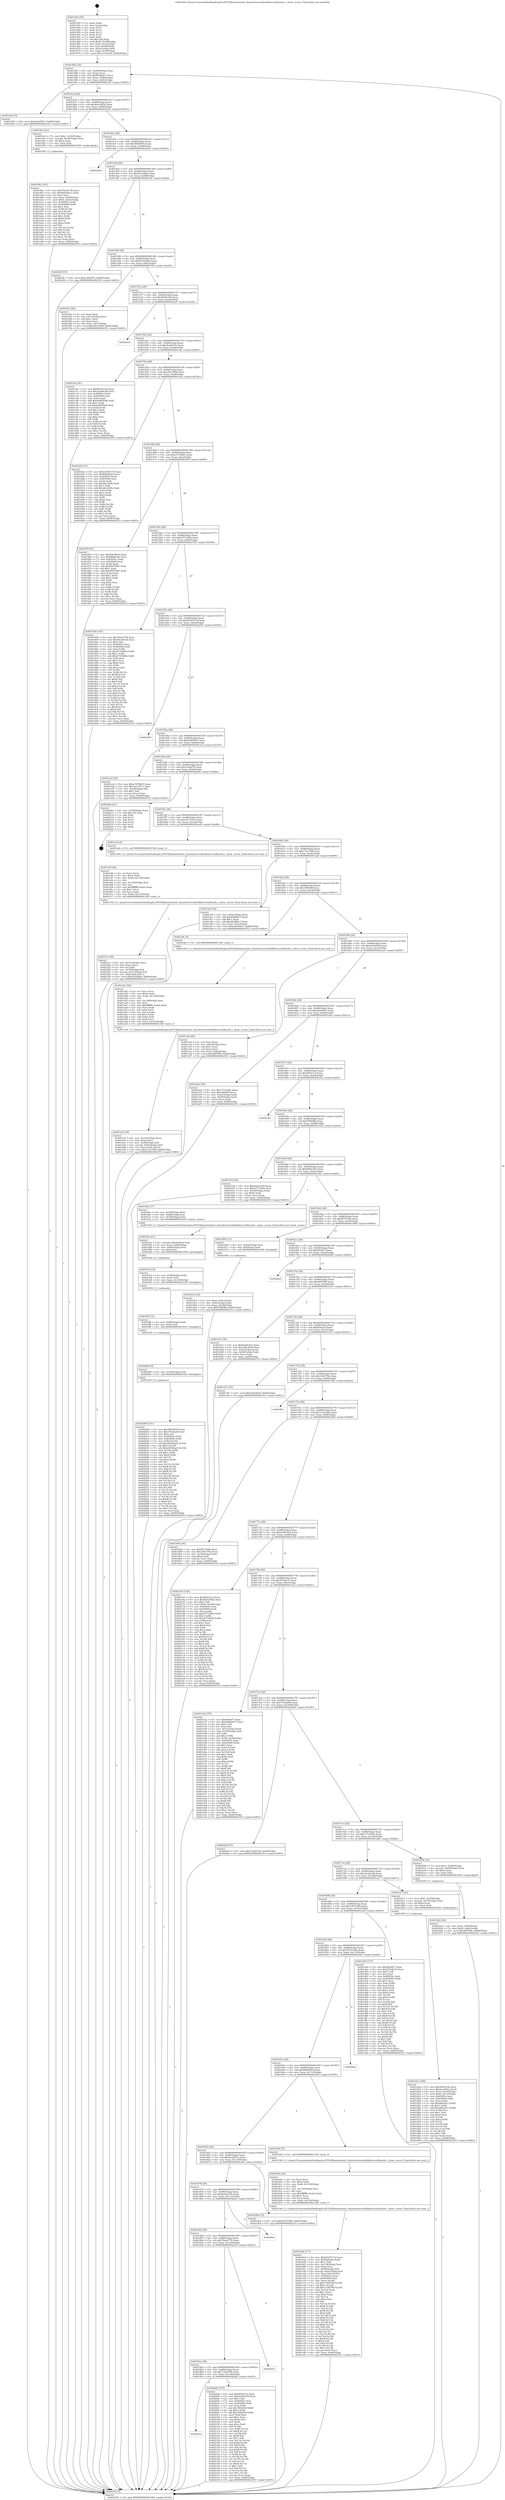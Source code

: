 digraph "0x401450" {
  label = "0x401450 (/mnt/c/Users/mathe/Desktop/tcc/POCII/binaries/extr_linuxdriversvideofbdevcorefbsysfs.c_show_cursor_Final-ollvm.out::main(0))"
  labelloc = "t"
  node[shape=record]

  Entry [label="",width=0.3,height=0.3,shape=circle,fillcolor=black,style=filled]
  "0x401482" [label="{
     0x401482 [32]\l
     | [instrs]\l
     &nbsp;&nbsp;0x401482 \<+6\>: mov -0x84(%rbp),%eax\l
     &nbsp;&nbsp;0x401488 \<+2\>: mov %eax,%ecx\l
     &nbsp;&nbsp;0x40148a \<+6\>: sub $0x805a82c7,%ecx\l
     &nbsp;&nbsp;0x401490 \<+6\>: mov %eax,-0x88(%rbp)\l
     &nbsp;&nbsp;0x401496 \<+6\>: mov %ecx,-0x8c(%rbp)\l
     &nbsp;&nbsp;0x40149c \<+6\>: je 0000000000401a5f \<main+0x60f\>\l
  }"]
  "0x401a5f" [label="{
     0x401a5f [15]\l
     | [instrs]\l
     &nbsp;&nbsp;0x401a5f \<+10\>: movl $0xede458e7,-0x84(%rbp)\l
     &nbsp;&nbsp;0x401a69 \<+5\>: jmp 0000000000402353 \<main+0xf03\>\l
  }"]
  "0x4014a2" [label="{
     0x4014a2 [28]\l
     | [instrs]\l
     &nbsp;&nbsp;0x4014a2 \<+5\>: jmp 00000000004014a7 \<main+0x57\>\l
     &nbsp;&nbsp;0x4014a7 \<+6\>: mov -0x88(%rbp),%eax\l
     &nbsp;&nbsp;0x4014ad \<+5\>: sub $0x90a10b54,%eax\l
     &nbsp;&nbsp;0x4014b2 \<+6\>: mov %eax,-0x90(%rbp)\l
     &nbsp;&nbsp;0x4014b8 \<+6\>: je 00000000004019e3 \<main+0x593\>\l
  }"]
  Exit [label="",width=0.3,height=0.3,shape=circle,fillcolor=black,style=filled,peripheries=2]
  "0x4019e3" [label="{
     0x4019e3 [23]\l
     | [instrs]\l
     &nbsp;&nbsp;0x4019e3 \<+7\>: movl $0x1,-0x50(%rbp)\l
     &nbsp;&nbsp;0x4019ea \<+4\>: movslq -0x50(%rbp),%rax\l
     &nbsp;&nbsp;0x4019ee \<+4\>: shl $0x2,%rax\l
     &nbsp;&nbsp;0x4019f2 \<+3\>: mov %rax,%rdi\l
     &nbsp;&nbsp;0x4019f5 \<+5\>: call 0000000000401050 \<malloc@plt\>\l
     | [calls]\l
     &nbsp;&nbsp;0x401050 \{1\} (unknown)\l
  }"]
  "0x4014be" [label="{
     0x4014be [28]\l
     | [instrs]\l
     &nbsp;&nbsp;0x4014be \<+5\>: jmp 00000000004014c3 \<main+0x73\>\l
     &nbsp;&nbsp;0x4014c3 \<+6\>: mov -0x88(%rbp),%eax\l
     &nbsp;&nbsp;0x4014c9 \<+5\>: sub $0x90b58f18,%eax\l
     &nbsp;&nbsp;0x4014ce \<+6\>: mov %eax,-0x94(%rbp)\l
     &nbsp;&nbsp;0x4014d4 \<+6\>: je 00000000004022e4 \<main+0xe94\>\l
  }"]
  "0x4018ca" [label="{
     0x4018ca\l
  }", style=dashed]
  "0x4022e4" [label="{
     0x4022e4\l
  }", style=dashed]
  "0x4014da" [label="{
     0x4014da [28]\l
     | [instrs]\l
     &nbsp;&nbsp;0x4014da \<+5\>: jmp 00000000004014df \<main+0x8f\>\l
     &nbsp;&nbsp;0x4014df \<+6\>: mov -0x88(%rbp),%eax\l
     &nbsp;&nbsp;0x4014e5 \<+5\>: sub $0x923c56b2,%eax\l
     &nbsp;&nbsp;0x4014ea \<+6\>: mov %eax,-0x98(%rbp)\l
     &nbsp;&nbsp;0x4014f0 \<+6\>: je 00000000004021ff \<main+0xdaf\>\l
  }"]
  "0x4020d2" [label="{
     0x4020d2 [147]\l
     | [instrs]\l
     &nbsp;&nbsp;0x4020d2 \<+5\>: mov $0xf6f3e7c2,%eax\l
     &nbsp;&nbsp;0x4020d7 \<+5\>: mov $0x2cd819c9,%ecx\l
     &nbsp;&nbsp;0x4020dc \<+2\>: mov $0x1,%dl\l
     &nbsp;&nbsp;0x4020de \<+7\>: mov 0x40505c,%esi\l
     &nbsp;&nbsp;0x4020e5 \<+7\>: mov 0x405060,%edi\l
     &nbsp;&nbsp;0x4020ec \<+3\>: mov %esi,%r8d\l
     &nbsp;&nbsp;0x4020ef \<+7\>: sub $0x35820fcf,%r8d\l
     &nbsp;&nbsp;0x4020f6 \<+4\>: sub $0x1,%r8d\l
     &nbsp;&nbsp;0x4020fa \<+7\>: add $0x35820fcf,%r8d\l
     &nbsp;&nbsp;0x402101 \<+4\>: imul %r8d,%esi\l
     &nbsp;&nbsp;0x402105 \<+3\>: and $0x1,%esi\l
     &nbsp;&nbsp;0x402108 \<+3\>: cmp $0x0,%esi\l
     &nbsp;&nbsp;0x40210b \<+4\>: sete %r9b\l
     &nbsp;&nbsp;0x40210f \<+3\>: cmp $0xa,%edi\l
     &nbsp;&nbsp;0x402112 \<+4\>: setl %r10b\l
     &nbsp;&nbsp;0x402116 \<+3\>: mov %r9b,%r11b\l
     &nbsp;&nbsp;0x402119 \<+4\>: xor $0xff,%r11b\l
     &nbsp;&nbsp;0x40211d \<+3\>: mov %r10b,%bl\l
     &nbsp;&nbsp;0x402120 \<+3\>: xor $0xff,%bl\l
     &nbsp;&nbsp;0x402123 \<+3\>: xor $0x1,%dl\l
     &nbsp;&nbsp;0x402126 \<+3\>: mov %r11b,%r14b\l
     &nbsp;&nbsp;0x402129 \<+4\>: and $0xff,%r14b\l
     &nbsp;&nbsp;0x40212d \<+3\>: and %dl,%r9b\l
     &nbsp;&nbsp;0x402130 \<+3\>: mov %bl,%r15b\l
     &nbsp;&nbsp;0x402133 \<+4\>: and $0xff,%r15b\l
     &nbsp;&nbsp;0x402137 \<+3\>: and %dl,%r10b\l
     &nbsp;&nbsp;0x40213a \<+3\>: or %r9b,%r14b\l
     &nbsp;&nbsp;0x40213d \<+3\>: or %r10b,%r15b\l
     &nbsp;&nbsp;0x402140 \<+3\>: xor %r15b,%r14b\l
     &nbsp;&nbsp;0x402143 \<+3\>: or %bl,%r11b\l
     &nbsp;&nbsp;0x402146 \<+4\>: xor $0xff,%r11b\l
     &nbsp;&nbsp;0x40214a \<+3\>: or $0x1,%dl\l
     &nbsp;&nbsp;0x40214d \<+3\>: and %dl,%r11b\l
     &nbsp;&nbsp;0x402150 \<+3\>: or %r11b,%r14b\l
     &nbsp;&nbsp;0x402153 \<+4\>: test $0x1,%r14b\l
     &nbsp;&nbsp;0x402157 \<+3\>: cmovne %ecx,%eax\l
     &nbsp;&nbsp;0x40215a \<+6\>: mov %eax,-0x84(%rbp)\l
     &nbsp;&nbsp;0x402160 \<+5\>: jmp 0000000000402353 \<main+0xf03\>\l
  }"]
  "0x4021ff" [label="{
     0x4021ff [15]\l
     | [instrs]\l
     &nbsp;&nbsp;0x4021ff \<+10\>: movl $0xc30def7d,-0x84(%rbp)\l
     &nbsp;&nbsp;0x402209 \<+5\>: jmp 0000000000402353 \<main+0xf03\>\l
  }"]
  "0x4014f6" [label="{
     0x4014f6 [28]\l
     | [instrs]\l
     &nbsp;&nbsp;0x4014f6 \<+5\>: jmp 00000000004014fb \<main+0xab\>\l
     &nbsp;&nbsp;0x4014fb \<+6\>: mov -0x88(%rbp),%eax\l
     &nbsp;&nbsp;0x401501 \<+5\>: sub $0x9325eb62,%eax\l
     &nbsp;&nbsp;0x401506 \<+6\>: mov %eax,-0x9c(%rbp)\l
     &nbsp;&nbsp;0x40150c \<+6\>: je 0000000000401f43 \<main+0xaf3\>\l
  }"]
  "0x4018ae" [label="{
     0x4018ae [28]\l
     | [instrs]\l
     &nbsp;&nbsp;0x4018ae \<+5\>: jmp 00000000004018b3 \<main+0x463\>\l
     &nbsp;&nbsp;0x4018b3 \<+6\>: mov -0x88(%rbp),%eax\l
     &nbsp;&nbsp;0x4018b9 \<+5\>: sub $0x7cb20186,%eax\l
     &nbsp;&nbsp;0x4018be \<+6\>: mov %eax,-0x124(%rbp)\l
     &nbsp;&nbsp;0x4018c4 \<+6\>: je 00000000004020d2 \<main+0xc82\>\l
  }"]
  "0x401f43" [label="{
     0x401f43 [28]\l
     | [instrs]\l
     &nbsp;&nbsp;0x401f43 \<+2\>: xor %eax,%eax\l
     &nbsp;&nbsp;0x401f45 \<+3\>: mov -0x7c(%rbp),%ecx\l
     &nbsp;&nbsp;0x401f48 \<+3\>: sub $0x1,%eax\l
     &nbsp;&nbsp;0x401f4b \<+2\>: sub %eax,%ecx\l
     &nbsp;&nbsp;0x401f4d \<+3\>: mov %ecx,-0x7c(%rbp)\l
     &nbsp;&nbsp;0x401f50 \<+10\>: movl $0x4367e490,-0x84(%rbp)\l
     &nbsp;&nbsp;0x401f5a \<+5\>: jmp 0000000000402353 \<main+0xf03\>\l
  }"]
  "0x401512" [label="{
     0x401512 [28]\l
     | [instrs]\l
     &nbsp;&nbsp;0x401512 \<+5\>: jmp 0000000000401517 \<main+0xc7\>\l
     &nbsp;&nbsp;0x401517 \<+6\>: mov -0x88(%rbp),%eax\l
     &nbsp;&nbsp;0x40151d \<+5\>: sub $0x9b5233fa,%eax\l
     &nbsp;&nbsp;0x401522 \<+6\>: mov %eax,-0xa0(%rbp)\l
     &nbsp;&nbsp;0x401528 \<+6\>: je 00000000004022a4 \<main+0xe54\>\l
  }"]
  "0x402223" [label="{
     0x402223\l
  }", style=dashed]
  "0x4022a4" [label="{
     0x4022a4\l
  }", style=dashed]
  "0x40152e" [label="{
     0x40152e [28]\l
     | [instrs]\l
     &nbsp;&nbsp;0x40152e \<+5\>: jmp 0000000000401533 \<main+0xe3\>\l
     &nbsp;&nbsp;0x401533 \<+6\>: mov -0x88(%rbp),%eax\l
     &nbsp;&nbsp;0x401539 \<+5\>: sub $0x9ea8e53c,%eax\l
     &nbsp;&nbsp;0x40153e \<+6\>: mov %eax,-0xa4(%rbp)\l
     &nbsp;&nbsp;0x401544 \<+6\>: je 0000000000401cbc \<main+0x86c\>\l
  }"]
  "0x401892" [label="{
     0x401892 [28]\l
     | [instrs]\l
     &nbsp;&nbsp;0x401892 \<+5\>: jmp 0000000000401897 \<main+0x447\>\l
     &nbsp;&nbsp;0x401897 \<+6\>: mov -0x88(%rbp),%eax\l
     &nbsp;&nbsp;0x40189d \<+5\>: sub $0x76e4e778,%eax\l
     &nbsp;&nbsp;0x4018a2 \<+6\>: mov %eax,-0x120(%rbp)\l
     &nbsp;&nbsp;0x4018a8 \<+6\>: je 0000000000402223 \<main+0xdd3\>\l
  }"]
  "0x401cbc" [label="{
     0x401cbc [91]\l
     | [instrs]\l
     &nbsp;&nbsp;0x401cbc \<+5\>: mov $0x9b5233fa,%eax\l
     &nbsp;&nbsp;0x401cc1 \<+5\>: mov $0x3ee64cdd,%ecx\l
     &nbsp;&nbsp;0x401cc6 \<+7\>: mov 0x40505c,%edx\l
     &nbsp;&nbsp;0x401ccd \<+7\>: mov 0x405060,%esi\l
     &nbsp;&nbsp;0x401cd4 \<+2\>: mov %edx,%edi\l
     &nbsp;&nbsp;0x401cd6 \<+6\>: add $0xde8950d6,%edi\l
     &nbsp;&nbsp;0x401cdc \<+3\>: sub $0x1,%edi\l
     &nbsp;&nbsp;0x401cdf \<+6\>: sub $0xde8950d6,%edi\l
     &nbsp;&nbsp;0x401ce5 \<+3\>: imul %edi,%edx\l
     &nbsp;&nbsp;0x401ce8 \<+3\>: and $0x1,%edx\l
     &nbsp;&nbsp;0x401ceb \<+3\>: cmp $0x0,%edx\l
     &nbsp;&nbsp;0x401cee \<+4\>: sete %r8b\l
     &nbsp;&nbsp;0x401cf2 \<+3\>: cmp $0xa,%esi\l
     &nbsp;&nbsp;0x401cf5 \<+4\>: setl %r9b\l
     &nbsp;&nbsp;0x401cf9 \<+3\>: mov %r8b,%r10b\l
     &nbsp;&nbsp;0x401cfc \<+3\>: and %r9b,%r10b\l
     &nbsp;&nbsp;0x401cff \<+3\>: xor %r9b,%r8b\l
     &nbsp;&nbsp;0x401d02 \<+3\>: or %r8b,%r10b\l
     &nbsp;&nbsp;0x401d05 \<+4\>: test $0x1,%r10b\l
     &nbsp;&nbsp;0x401d09 \<+3\>: cmovne %ecx,%eax\l
     &nbsp;&nbsp;0x401d0c \<+6\>: mov %eax,-0x84(%rbp)\l
     &nbsp;&nbsp;0x401d12 \<+5\>: jmp 0000000000402353 \<main+0xf03\>\l
  }"]
  "0x40154a" [label="{
     0x40154a [28]\l
     | [instrs]\l
     &nbsp;&nbsp;0x40154a \<+5\>: jmp 000000000040154f \<main+0xff\>\l
     &nbsp;&nbsp;0x40154f \<+6\>: mov -0x88(%rbp),%eax\l
     &nbsp;&nbsp;0x401555 \<+5\>: sub $0xa4bc300d,%eax\l
     &nbsp;&nbsp;0x40155a \<+6\>: mov %eax,-0xa8(%rbp)\l
     &nbsp;&nbsp;0x401560 \<+6\>: je 0000000000401b5a \<main+0x70a\>\l
  }"]
  "0x4020af" [label="{
     0x4020af\l
  }", style=dashed]
  "0x401b5a" [label="{
     0x401b5a [91]\l
     | [instrs]\l
     &nbsp;&nbsp;0x401b5a \<+5\>: mov $0xb545517d,%eax\l
     &nbsp;&nbsp;0x401b5f \<+5\>: mov $0x69fa582d,%ecx\l
     &nbsp;&nbsp;0x401b64 \<+7\>: mov 0x40505c,%edx\l
     &nbsp;&nbsp;0x401b6b \<+7\>: mov 0x405060,%esi\l
     &nbsp;&nbsp;0x401b72 \<+2\>: mov %edx,%edi\l
     &nbsp;&nbsp;0x401b74 \<+6\>: sub $0xd4c229fa,%edi\l
     &nbsp;&nbsp;0x401b7a \<+3\>: sub $0x1,%edi\l
     &nbsp;&nbsp;0x401b7d \<+6\>: add $0xd4c229fa,%edi\l
     &nbsp;&nbsp;0x401b83 \<+3\>: imul %edi,%edx\l
     &nbsp;&nbsp;0x401b86 \<+3\>: and $0x1,%edx\l
     &nbsp;&nbsp;0x401b89 \<+3\>: cmp $0x0,%edx\l
     &nbsp;&nbsp;0x401b8c \<+4\>: sete %r8b\l
     &nbsp;&nbsp;0x401b90 \<+3\>: cmp $0xa,%esi\l
     &nbsp;&nbsp;0x401b93 \<+4\>: setl %r9b\l
     &nbsp;&nbsp;0x401b97 \<+3\>: mov %r8b,%r10b\l
     &nbsp;&nbsp;0x401b9a \<+3\>: and %r9b,%r10b\l
     &nbsp;&nbsp;0x401b9d \<+3\>: xor %r9b,%r8b\l
     &nbsp;&nbsp;0x401ba0 \<+3\>: or %r8b,%r10b\l
     &nbsp;&nbsp;0x401ba3 \<+4\>: test $0x1,%r10b\l
     &nbsp;&nbsp;0x401ba7 \<+3\>: cmovne %ecx,%eax\l
     &nbsp;&nbsp;0x401baa \<+6\>: mov %eax,-0x84(%rbp)\l
     &nbsp;&nbsp;0x401bb0 \<+5\>: jmp 0000000000402353 \<main+0xf03\>\l
  }"]
  "0x401566" [label="{
     0x401566 [28]\l
     | [instrs]\l
     &nbsp;&nbsp;0x401566 \<+5\>: jmp 000000000040156b \<main+0x11b\>\l
     &nbsp;&nbsp;0x40156b \<+6\>: mov -0x88(%rbp),%eax\l
     &nbsp;&nbsp;0x401571 \<+5\>: sub $0xa7d78b03,%eax\l
     &nbsp;&nbsp;0x401576 \<+6\>: mov %eax,-0xac(%rbp)\l
     &nbsp;&nbsp;0x40157c \<+6\>: je 0000000000401f5f \<main+0xb0f\>\l
  }"]
  "0x402009" [label="{
     0x402009 [151]\l
     | [instrs]\l
     &nbsp;&nbsp;0x402009 \<+5\>: mov $0x90b58f18,%eax\l
     &nbsp;&nbsp;0x40200e \<+5\>: mov $0x370a0a44,%esi\l
     &nbsp;&nbsp;0x402013 \<+2\>: mov $0x1,%cl\l
     &nbsp;&nbsp;0x402015 \<+8\>: mov 0x40505c,%r8d\l
     &nbsp;&nbsp;0x40201d \<+8\>: mov 0x405060,%r9d\l
     &nbsp;&nbsp;0x402025 \<+3\>: mov %r8d,%r10d\l
     &nbsp;&nbsp;0x402028 \<+7\>: sub $0x28306aa5,%r10d\l
     &nbsp;&nbsp;0x40202f \<+4\>: sub $0x1,%r10d\l
     &nbsp;&nbsp;0x402033 \<+7\>: add $0x28306aa5,%r10d\l
     &nbsp;&nbsp;0x40203a \<+4\>: imul %r10d,%r8d\l
     &nbsp;&nbsp;0x40203e \<+4\>: and $0x1,%r8d\l
     &nbsp;&nbsp;0x402042 \<+4\>: cmp $0x0,%r8d\l
     &nbsp;&nbsp;0x402046 \<+4\>: sete %r11b\l
     &nbsp;&nbsp;0x40204a \<+4\>: cmp $0xa,%r9d\l
     &nbsp;&nbsp;0x40204e \<+3\>: setl %bl\l
     &nbsp;&nbsp;0x402051 \<+3\>: mov %r11b,%r14b\l
     &nbsp;&nbsp;0x402054 \<+4\>: xor $0xff,%r14b\l
     &nbsp;&nbsp;0x402058 \<+3\>: mov %bl,%r15b\l
     &nbsp;&nbsp;0x40205b \<+4\>: xor $0xff,%r15b\l
     &nbsp;&nbsp;0x40205f \<+3\>: xor $0x0,%cl\l
     &nbsp;&nbsp;0x402062 \<+3\>: mov %r14b,%r12b\l
     &nbsp;&nbsp;0x402065 \<+4\>: and $0x0,%r12b\l
     &nbsp;&nbsp;0x402069 \<+3\>: and %cl,%r11b\l
     &nbsp;&nbsp;0x40206c \<+3\>: mov %r15b,%r13b\l
     &nbsp;&nbsp;0x40206f \<+4\>: and $0x0,%r13b\l
     &nbsp;&nbsp;0x402073 \<+2\>: and %cl,%bl\l
     &nbsp;&nbsp;0x402075 \<+3\>: or %r11b,%r12b\l
     &nbsp;&nbsp;0x402078 \<+3\>: or %bl,%r13b\l
     &nbsp;&nbsp;0x40207b \<+3\>: xor %r13b,%r12b\l
     &nbsp;&nbsp;0x40207e \<+3\>: or %r15b,%r14b\l
     &nbsp;&nbsp;0x402081 \<+4\>: xor $0xff,%r14b\l
     &nbsp;&nbsp;0x402085 \<+3\>: or $0x0,%cl\l
     &nbsp;&nbsp;0x402088 \<+3\>: and %cl,%r14b\l
     &nbsp;&nbsp;0x40208b \<+3\>: or %r14b,%r12b\l
     &nbsp;&nbsp;0x40208e \<+4\>: test $0x1,%r12b\l
     &nbsp;&nbsp;0x402092 \<+3\>: cmovne %esi,%eax\l
     &nbsp;&nbsp;0x402095 \<+6\>: mov %eax,-0x84(%rbp)\l
     &nbsp;&nbsp;0x40209b \<+5\>: jmp 0000000000402353 \<main+0xf03\>\l
  }"]
  "0x401f5f" [label="{
     0x401f5f [91]\l
     | [instrs]\l
     &nbsp;&nbsp;0x401f5f \<+5\>: mov $0x90b58f18,%eax\l
     &nbsp;&nbsp;0x401f64 \<+5\>: mov $0xfb66238c,%ecx\l
     &nbsp;&nbsp;0x401f69 \<+7\>: mov 0x40505c,%edx\l
     &nbsp;&nbsp;0x401f70 \<+7\>: mov 0x405060,%esi\l
     &nbsp;&nbsp;0x401f77 \<+2\>: mov %edx,%edi\l
     &nbsp;&nbsp;0x401f79 \<+6\>: sub $0x854708f7,%edi\l
     &nbsp;&nbsp;0x401f7f \<+3\>: sub $0x1,%edi\l
     &nbsp;&nbsp;0x401f82 \<+6\>: add $0x854708f7,%edi\l
     &nbsp;&nbsp;0x401f88 \<+3\>: imul %edi,%edx\l
     &nbsp;&nbsp;0x401f8b \<+3\>: and $0x1,%edx\l
     &nbsp;&nbsp;0x401f8e \<+3\>: cmp $0x0,%edx\l
     &nbsp;&nbsp;0x401f91 \<+4\>: sete %r8b\l
     &nbsp;&nbsp;0x401f95 \<+3\>: cmp $0xa,%esi\l
     &nbsp;&nbsp;0x401f98 \<+4\>: setl %r9b\l
     &nbsp;&nbsp;0x401f9c \<+3\>: mov %r8b,%r10b\l
     &nbsp;&nbsp;0x401f9f \<+3\>: and %r9b,%r10b\l
     &nbsp;&nbsp;0x401fa2 \<+3\>: xor %r9b,%r8b\l
     &nbsp;&nbsp;0x401fa5 \<+3\>: or %r8b,%r10b\l
     &nbsp;&nbsp;0x401fa8 \<+4\>: test $0x1,%r10b\l
     &nbsp;&nbsp;0x401fac \<+3\>: cmovne %ecx,%eax\l
     &nbsp;&nbsp;0x401faf \<+6\>: mov %eax,-0x84(%rbp)\l
     &nbsp;&nbsp;0x401fb5 \<+5\>: jmp 0000000000402353 \<main+0xf03\>\l
  }"]
  "0x401582" [label="{
     0x401582 [28]\l
     | [instrs]\l
     &nbsp;&nbsp;0x401582 \<+5\>: jmp 0000000000401587 \<main+0x137\>\l
     &nbsp;&nbsp;0x401587 \<+6\>: mov -0x88(%rbp),%eax\l
     &nbsp;&nbsp;0x40158d \<+5\>: sub $0xb377a994,%eax\l
     &nbsp;&nbsp;0x401592 \<+6\>: mov %eax,-0xb0(%rbp)\l
     &nbsp;&nbsp;0x401598 \<+6\>: je 0000000000401950 \<main+0x500\>\l
  }"]
  "0x402000" [label="{
     0x402000 [9]\l
     | [instrs]\l
     &nbsp;&nbsp;0x402000 \<+4\>: mov -0x78(%rbp),%rdi\l
     &nbsp;&nbsp;0x402004 \<+5\>: call 0000000000401030 \<free@plt\>\l
     | [calls]\l
     &nbsp;&nbsp;0x401030 \{1\} (unknown)\l
  }"]
  "0x401950" [label="{
     0x401950 [147]\l
     | [instrs]\l
     &nbsp;&nbsp;0x401950 \<+5\>: mov $0x76e4e778,%eax\l
     &nbsp;&nbsp;0x401955 \<+5\>: mov $0x90a10b54,%ecx\l
     &nbsp;&nbsp;0x40195a \<+2\>: mov $0x1,%dl\l
     &nbsp;&nbsp;0x40195c \<+7\>: mov 0x40505c,%esi\l
     &nbsp;&nbsp;0x401963 \<+7\>: mov 0x405060,%edi\l
     &nbsp;&nbsp;0x40196a \<+3\>: mov %esi,%r8d\l
     &nbsp;&nbsp;0x40196d \<+7\>: sub $0xd7164684,%r8d\l
     &nbsp;&nbsp;0x401974 \<+4\>: sub $0x1,%r8d\l
     &nbsp;&nbsp;0x401978 \<+7\>: add $0xd7164684,%r8d\l
     &nbsp;&nbsp;0x40197f \<+4\>: imul %r8d,%esi\l
     &nbsp;&nbsp;0x401983 \<+3\>: and $0x1,%esi\l
     &nbsp;&nbsp;0x401986 \<+3\>: cmp $0x0,%esi\l
     &nbsp;&nbsp;0x401989 \<+4\>: sete %r9b\l
     &nbsp;&nbsp;0x40198d \<+3\>: cmp $0xa,%edi\l
     &nbsp;&nbsp;0x401990 \<+4\>: setl %r10b\l
     &nbsp;&nbsp;0x401994 \<+3\>: mov %r9b,%r11b\l
     &nbsp;&nbsp;0x401997 \<+4\>: xor $0xff,%r11b\l
     &nbsp;&nbsp;0x40199b \<+3\>: mov %r10b,%bl\l
     &nbsp;&nbsp;0x40199e \<+3\>: xor $0xff,%bl\l
     &nbsp;&nbsp;0x4019a1 \<+3\>: xor $0x0,%dl\l
     &nbsp;&nbsp;0x4019a4 \<+3\>: mov %r11b,%r14b\l
     &nbsp;&nbsp;0x4019a7 \<+4\>: and $0x0,%r14b\l
     &nbsp;&nbsp;0x4019ab \<+3\>: and %dl,%r9b\l
     &nbsp;&nbsp;0x4019ae \<+3\>: mov %bl,%r15b\l
     &nbsp;&nbsp;0x4019b1 \<+4\>: and $0x0,%r15b\l
     &nbsp;&nbsp;0x4019b5 \<+3\>: and %dl,%r10b\l
     &nbsp;&nbsp;0x4019b8 \<+3\>: or %r9b,%r14b\l
     &nbsp;&nbsp;0x4019bb \<+3\>: or %r10b,%r15b\l
     &nbsp;&nbsp;0x4019be \<+3\>: xor %r15b,%r14b\l
     &nbsp;&nbsp;0x4019c1 \<+3\>: or %bl,%r11b\l
     &nbsp;&nbsp;0x4019c4 \<+4\>: xor $0xff,%r11b\l
     &nbsp;&nbsp;0x4019c8 \<+3\>: or $0x0,%dl\l
     &nbsp;&nbsp;0x4019cb \<+3\>: and %dl,%r11b\l
     &nbsp;&nbsp;0x4019ce \<+3\>: or %r11b,%r14b\l
     &nbsp;&nbsp;0x4019d1 \<+4\>: test $0x1,%r14b\l
     &nbsp;&nbsp;0x4019d5 \<+3\>: cmovne %ecx,%eax\l
     &nbsp;&nbsp;0x4019d8 \<+6\>: mov %eax,-0x84(%rbp)\l
     &nbsp;&nbsp;0x4019de \<+5\>: jmp 0000000000402353 \<main+0xf03\>\l
  }"]
  "0x40159e" [label="{
     0x40159e [28]\l
     | [instrs]\l
     &nbsp;&nbsp;0x40159e \<+5\>: jmp 00000000004015a3 \<main+0x153\>\l
     &nbsp;&nbsp;0x4015a3 \<+6\>: mov -0x88(%rbp),%eax\l
     &nbsp;&nbsp;0x4015a9 \<+5\>: sub $0xb545517d,%eax\l
     &nbsp;&nbsp;0x4015ae \<+6\>: mov %eax,-0xb4(%rbp)\l
     &nbsp;&nbsp;0x4015b4 \<+6\>: je 0000000000402254 \<main+0xe04\>\l
  }"]
  "0x401ff4" [label="{
     0x401ff4 [12]\l
     | [instrs]\l
     &nbsp;&nbsp;0x401ff4 \<+4\>: mov -0x68(%rbp),%rdx\l
     &nbsp;&nbsp;0x401ff8 \<+3\>: mov %rdx,%rdi\l
     &nbsp;&nbsp;0x401ffb \<+5\>: call 0000000000401030 \<free@plt\>\l
     | [calls]\l
     &nbsp;&nbsp;0x401030 \{1\} (unknown)\l
  }"]
  "0x402254" [label="{
     0x402254\l
  }", style=dashed]
  "0x4015ba" [label="{
     0x4015ba [28]\l
     | [instrs]\l
     &nbsp;&nbsp;0x4015ba \<+5\>: jmp 00000000004015bf \<main+0x16f\>\l
     &nbsp;&nbsp;0x4015bf \<+6\>: mov -0x88(%rbp),%eax\l
     &nbsp;&nbsp;0x4015c5 \<+5\>: sub $0xbd084037,%eax\l
     &nbsp;&nbsp;0x4015ca \<+6\>: mov %eax,-0xb8(%rbp)\l
     &nbsp;&nbsp;0x4015d0 \<+6\>: je 0000000000401ecd \<main+0xa7d\>\l
  }"]
  "0x401fe2" [label="{
     0x401fe2 [18]\l
     | [instrs]\l
     &nbsp;&nbsp;0x401fe2 \<+4\>: mov -0x58(%rbp),%rdx\l
     &nbsp;&nbsp;0x401fe6 \<+3\>: mov %rdx,%rdi\l
     &nbsp;&nbsp;0x401fe9 \<+6\>: mov %eax,-0x140(%rbp)\l
     &nbsp;&nbsp;0x401fef \<+5\>: call 0000000000401030 \<free@plt\>\l
     | [calls]\l
     &nbsp;&nbsp;0x401030 \{1\} (unknown)\l
  }"]
  "0x401ecd" [label="{
     0x401ecd [30]\l
     | [instrs]\l
     &nbsp;&nbsp;0x401ecd \<+5\>: mov $0xa7d78b03,%eax\l
     &nbsp;&nbsp;0x401ed2 \<+5\>: mov $0xc4151b7c,%ecx\l
     &nbsp;&nbsp;0x401ed7 \<+3\>: mov -0x29(%rbp),%dl\l
     &nbsp;&nbsp;0x401eda \<+3\>: test $0x1,%dl\l
     &nbsp;&nbsp;0x401edd \<+3\>: cmovne %ecx,%eax\l
     &nbsp;&nbsp;0x401ee0 \<+6\>: mov %eax,-0x84(%rbp)\l
     &nbsp;&nbsp;0x401ee6 \<+5\>: jmp 0000000000402353 \<main+0xf03\>\l
  }"]
  "0x4015d6" [label="{
     0x4015d6 [28]\l
     | [instrs]\l
     &nbsp;&nbsp;0x4015d6 \<+5\>: jmp 00000000004015db \<main+0x18b\>\l
     &nbsp;&nbsp;0x4015db \<+6\>: mov -0x88(%rbp),%eax\l
     &nbsp;&nbsp;0x4015e1 \<+5\>: sub $0xc30def7d,%eax\l
     &nbsp;&nbsp;0x4015e6 \<+6\>: mov %eax,-0xbc(%rbp)\l
     &nbsp;&nbsp;0x4015ec \<+6\>: je 000000000040220e \<main+0xdbe\>\l
  }"]
  "0x401fcb" [label="{
     0x401fcb [23]\l
     | [instrs]\l
     &nbsp;&nbsp;0x401fcb \<+10\>: movabs $0x4030b6,%rdi\l
     &nbsp;&nbsp;0x401fd5 \<+3\>: mov %eax,-0x80(%rbp)\l
     &nbsp;&nbsp;0x401fd8 \<+3\>: mov -0x80(%rbp),%esi\l
     &nbsp;&nbsp;0x401fdb \<+2\>: mov $0x0,%al\l
     &nbsp;&nbsp;0x401fdd \<+5\>: call 0000000000401040 \<printf@plt\>\l
     | [calls]\l
     &nbsp;&nbsp;0x401040 \{1\} (unknown)\l
  }"]
  "0x40220e" [label="{
     0x40220e [21]\l
     | [instrs]\l
     &nbsp;&nbsp;0x40220e \<+3\>: mov -0x38(%rbp),%eax\l
     &nbsp;&nbsp;0x402211 \<+7\>: add $0x128,%rsp\l
     &nbsp;&nbsp;0x402218 \<+1\>: pop %rbx\l
     &nbsp;&nbsp;0x402219 \<+2\>: pop %r12\l
     &nbsp;&nbsp;0x40221b \<+2\>: pop %r13\l
     &nbsp;&nbsp;0x40221d \<+2\>: pop %r14\l
     &nbsp;&nbsp;0x40221f \<+2\>: pop %r15\l
     &nbsp;&nbsp;0x402221 \<+1\>: pop %rbp\l
     &nbsp;&nbsp;0x402222 \<+1\>: ret\l
  }"]
  "0x4015f2" [label="{
     0x4015f2 [28]\l
     | [instrs]\l
     &nbsp;&nbsp;0x4015f2 \<+5\>: jmp 00000000004015f7 \<main+0x1a7\>\l
     &nbsp;&nbsp;0x4015f7 \<+6\>: mov -0x88(%rbp),%eax\l
     &nbsp;&nbsp;0x4015fd \<+5\>: sub $0xc4151b7c,%eax\l
     &nbsp;&nbsp;0x401602 \<+6\>: mov %eax,-0xc0(%rbp)\l
     &nbsp;&nbsp;0x401608 \<+6\>: je 0000000000401eeb \<main+0xa9b\>\l
  }"]
  "0x401f1c" [label="{
     0x401f1c [39]\l
     | [instrs]\l
     &nbsp;&nbsp;0x401f1c \<+6\>: mov -0x13c(%rbp),%ecx\l
     &nbsp;&nbsp;0x401f22 \<+3\>: imul %eax,%ecx\l
     &nbsp;&nbsp;0x401f25 \<+3\>: mov %cl,%dil\l
     &nbsp;&nbsp;0x401f28 \<+4\>: mov -0x78(%rbp),%r8\l
     &nbsp;&nbsp;0x401f2c \<+4\>: movslq -0x7c(%rbp),%r9\l
     &nbsp;&nbsp;0x401f30 \<+4\>: mov %dil,(%r8,%r9,1)\l
     &nbsp;&nbsp;0x401f34 \<+10\>: movl $0x9325eb62,-0x84(%rbp)\l
     &nbsp;&nbsp;0x401f3e \<+5\>: jmp 0000000000402353 \<main+0xf03\>\l
  }"]
  "0x401eeb" [label="{
     0x401eeb [5]\l
     | [instrs]\l
     &nbsp;&nbsp;0x401eeb \<+5\>: call 0000000000401160 \<next_i\>\l
     | [calls]\l
     &nbsp;&nbsp;0x401160 \{1\} (/mnt/c/Users/mathe/Desktop/tcc/POCII/binaries/extr_linuxdriversvideofbdevcorefbsysfs.c_show_cursor_Final-ollvm.out::next_i)\l
  }"]
  "0x40160e" [label="{
     0x40160e [28]\l
     | [instrs]\l
     &nbsp;&nbsp;0x40160e \<+5\>: jmp 0000000000401613 \<main+0x1c3\>\l
     &nbsp;&nbsp;0x401613 \<+6\>: mov -0x88(%rbp),%eax\l
     &nbsp;&nbsp;0x401619 \<+5\>: sub $0xc7ac7d9f,%eax\l
     &nbsp;&nbsp;0x40161e \<+6\>: mov %eax,-0xc4(%rbp)\l
     &nbsp;&nbsp;0x401624 \<+6\>: je 0000000000401ae9 \<main+0x699\>\l
  }"]
  "0x401ef0" [label="{
     0x401ef0 [44]\l
     | [instrs]\l
     &nbsp;&nbsp;0x401ef0 \<+2\>: xor %ecx,%ecx\l
     &nbsp;&nbsp;0x401ef2 \<+5\>: mov $0x2,%edx\l
     &nbsp;&nbsp;0x401ef7 \<+6\>: mov %edx,-0x138(%rbp)\l
     &nbsp;&nbsp;0x401efd \<+1\>: cltd\l
     &nbsp;&nbsp;0x401efe \<+6\>: mov -0x138(%rbp),%esi\l
     &nbsp;&nbsp;0x401f04 \<+2\>: idiv %esi\l
     &nbsp;&nbsp;0x401f06 \<+6\>: imul $0xfffffffe,%edx,%edx\l
     &nbsp;&nbsp;0x401f0c \<+3\>: sub $0x1,%ecx\l
     &nbsp;&nbsp;0x401f0f \<+2\>: sub %ecx,%edx\l
     &nbsp;&nbsp;0x401f11 \<+6\>: mov %edx,-0x13c(%rbp)\l
     &nbsp;&nbsp;0x401f17 \<+5\>: call 0000000000401160 \<next_i\>\l
     | [calls]\l
     &nbsp;&nbsp;0x401160 \{1\} (/mnt/c/Users/mathe/Desktop/tcc/POCII/binaries/extr_linuxdriversvideofbdevcorefbsysfs.c_show_cursor_Final-ollvm.out::next_i)\l
  }"]
  "0x401ae9" [label="{
     0x401ae9 [34]\l
     | [instrs]\l
     &nbsp;&nbsp;0x401ae9 \<+3\>: mov -0x5c(%rbp),%eax\l
     &nbsp;&nbsp;0x401aec \<+5\>: sub $0xb9af8bc7,%eax\l
     &nbsp;&nbsp;0x401af1 \<+3\>: add $0x1,%eax\l
     &nbsp;&nbsp;0x401af4 \<+5\>: add $0xb9af8bc7,%eax\l
     &nbsp;&nbsp;0x401af9 \<+3\>: mov %eax,-0x5c(%rbp)\l
     &nbsp;&nbsp;0x401afc \<+10\>: movl $0xede458e7,-0x84(%rbp)\l
     &nbsp;&nbsp;0x401b06 \<+5\>: jmp 0000000000402353 \<main+0xf03\>\l
  }"]
  "0x40162a" [label="{
     0x40162a [28]\l
     | [instrs]\l
     &nbsp;&nbsp;0x40162a \<+5\>: jmp 000000000040162f \<main+0x1df\>\l
     &nbsp;&nbsp;0x40162f \<+6\>: mov -0x88(%rbp),%eax\l
     &nbsp;&nbsp;0x401635 \<+5\>: sub $0xcf898cff,%eax\l
     &nbsp;&nbsp;0x40163a \<+6\>: mov %eax,-0xc8(%rbp)\l
     &nbsp;&nbsp;0x401640 \<+6\>: je 0000000000401a8c \<main+0x63c\>\l
  }"]
  "0x401876" [label="{
     0x401876 [28]\l
     | [instrs]\l
     &nbsp;&nbsp;0x401876 \<+5\>: jmp 000000000040187b \<main+0x42b\>\l
     &nbsp;&nbsp;0x40187b \<+6\>: mov -0x88(%rbp),%eax\l
     &nbsp;&nbsp;0x401881 \<+5\>: sub $0x6e0e2336,%eax\l
     &nbsp;&nbsp;0x401886 \<+6\>: mov %eax,-0x11c(%rbp)\l
     &nbsp;&nbsp;0x40188c \<+6\>: je 00000000004020af \<main+0xc5f\>\l
  }"]
  "0x401a8c" [label="{
     0x401a8c [5]\l
     | [instrs]\l
     &nbsp;&nbsp;0x401a8c \<+5\>: call 0000000000401160 \<next_i\>\l
     | [calls]\l
     &nbsp;&nbsp;0x401160 \{1\} (/mnt/c/Users/mathe/Desktop/tcc/POCII/binaries/extr_linuxdriversvideofbdevcorefbsysfs.c_show_cursor_Final-ollvm.out::next_i)\l
  }"]
  "0x401646" [label="{
     0x401646 [28]\l
     | [instrs]\l
     &nbsp;&nbsp;0x401646 \<+5\>: jmp 000000000040164b \<main+0x1fb\>\l
     &nbsp;&nbsp;0x40164b \<+6\>: mov -0x88(%rbp),%eax\l
     &nbsp;&nbsp;0x401651 \<+5\>: sub $0xe94e48c8,%eax\l
     &nbsp;&nbsp;0x401656 \<+6\>: mov %eax,-0xcc(%rbp)\l
     &nbsp;&nbsp;0x40165c \<+6\>: je 0000000000401ca0 \<main+0x850\>\l
  }"]
  "0x401d9a" [label="{
     0x401d9a [15]\l
     | [instrs]\l
     &nbsp;&nbsp;0x401d9a \<+10\>: movl $0x4367e490,-0x84(%rbp)\l
     &nbsp;&nbsp;0x401da4 \<+5\>: jmp 0000000000402353 \<main+0xf03\>\l
  }"]
  "0x401ca0" [label="{
     0x401ca0 [28]\l
     | [instrs]\l
     &nbsp;&nbsp;0x401ca0 \<+2\>: xor %eax,%eax\l
     &nbsp;&nbsp;0x401ca2 \<+3\>: mov -0x6c(%rbp),%ecx\l
     &nbsp;&nbsp;0x401ca5 \<+3\>: sub $0x1,%eax\l
     &nbsp;&nbsp;0x401ca8 \<+2\>: sub %eax,%ecx\l
     &nbsp;&nbsp;0x401caa \<+3\>: mov %ecx,-0x6c(%rbp)\l
     &nbsp;&nbsp;0x401cad \<+10\>: movl $0xd697f8b,-0x84(%rbp)\l
     &nbsp;&nbsp;0x401cb7 \<+5\>: jmp 0000000000402353 \<main+0xf03\>\l
  }"]
  "0x401662" [label="{
     0x401662 [28]\l
     | [instrs]\l
     &nbsp;&nbsp;0x401662 \<+5\>: jmp 0000000000401667 \<main+0x217\>\l
     &nbsp;&nbsp;0x401667 \<+6\>: mov -0x88(%rbp),%eax\l
     &nbsp;&nbsp;0x40166d \<+5\>: sub $0xede458e7,%eax\l
     &nbsp;&nbsp;0x401672 \<+6\>: mov %eax,-0xd0(%rbp)\l
     &nbsp;&nbsp;0x401678 \<+6\>: je 0000000000401a6e \<main+0x61e\>\l
  }"]
  "0x401d2e" [label="{
     0x401d2e [108]\l
     | [instrs]\l
     &nbsp;&nbsp;0x401d2e \<+5\>: mov $0x9b5233fa,%ecx\l
     &nbsp;&nbsp;0x401d33 \<+5\>: mov $0x6cae851a,%edx\l
     &nbsp;&nbsp;0x401d38 \<+4\>: mov %rax,-0x78(%rbp)\l
     &nbsp;&nbsp;0x401d3c \<+7\>: movl $0x0,-0x7c(%rbp)\l
     &nbsp;&nbsp;0x401d43 \<+7\>: mov 0x40505c,%esi\l
     &nbsp;&nbsp;0x401d4a \<+8\>: mov 0x405060,%r8d\l
     &nbsp;&nbsp;0x401d52 \<+3\>: mov %esi,%r9d\l
     &nbsp;&nbsp;0x401d55 \<+7\>: sub $0xaf0a291c,%r9d\l
     &nbsp;&nbsp;0x401d5c \<+4\>: sub $0x1,%r9d\l
     &nbsp;&nbsp;0x401d60 \<+7\>: add $0xaf0a291c,%r9d\l
     &nbsp;&nbsp;0x401d67 \<+4\>: imul %r9d,%esi\l
     &nbsp;&nbsp;0x401d6b \<+3\>: and $0x1,%esi\l
     &nbsp;&nbsp;0x401d6e \<+3\>: cmp $0x0,%esi\l
     &nbsp;&nbsp;0x401d71 \<+4\>: sete %r10b\l
     &nbsp;&nbsp;0x401d75 \<+4\>: cmp $0xa,%r8d\l
     &nbsp;&nbsp;0x401d79 \<+4\>: setl %r11b\l
     &nbsp;&nbsp;0x401d7d \<+3\>: mov %r10b,%bl\l
     &nbsp;&nbsp;0x401d80 \<+3\>: and %r11b,%bl\l
     &nbsp;&nbsp;0x401d83 \<+3\>: xor %r11b,%r10b\l
     &nbsp;&nbsp;0x401d86 \<+3\>: or %r10b,%bl\l
     &nbsp;&nbsp;0x401d89 \<+3\>: test $0x1,%bl\l
     &nbsp;&nbsp;0x401d8c \<+3\>: cmovne %edx,%ecx\l
     &nbsp;&nbsp;0x401d8f \<+6\>: mov %ecx,-0x84(%rbp)\l
     &nbsp;&nbsp;0x401d95 \<+5\>: jmp 0000000000402353 \<main+0xf03\>\l
  }"]
  "0x401a6e" [label="{
     0x401a6e [30]\l
     | [instrs]\l
     &nbsp;&nbsp;0x401a6e \<+5\>: mov $0x377cb04c,%eax\l
     &nbsp;&nbsp;0x401a73 \<+5\>: mov $0xcf898cff,%ecx\l
     &nbsp;&nbsp;0x401a78 \<+3\>: mov -0x5c(%rbp),%edx\l
     &nbsp;&nbsp;0x401a7b \<+3\>: cmp -0x50(%rbp),%edx\l
     &nbsp;&nbsp;0x401a7e \<+3\>: cmovl %ecx,%eax\l
     &nbsp;&nbsp;0x401a81 \<+6\>: mov %eax,-0x84(%rbp)\l
     &nbsp;&nbsp;0x401a87 \<+5\>: jmp 0000000000402353 \<main+0xf03\>\l
  }"]
  "0x40167e" [label="{
     0x40167e [28]\l
     | [instrs]\l
     &nbsp;&nbsp;0x40167e \<+5\>: jmp 0000000000401683 \<main+0x233\>\l
     &nbsp;&nbsp;0x401683 \<+6\>: mov -0x88(%rbp),%eax\l
     &nbsp;&nbsp;0x401689 \<+5\>: sub $0xf6f3e7c2,%eax\l
     &nbsp;&nbsp;0x40168e \<+6\>: mov %eax,-0xd4(%rbp)\l
     &nbsp;&nbsp;0x401694 \<+6\>: je 0000000000402342 \<main+0xef2\>\l
  }"]
  "0x401be6" [label="{
     0x401be6 [171]\l
     | [instrs]\l
     &nbsp;&nbsp;0x401be6 \<+5\>: mov $0xb545517d,%ecx\l
     &nbsp;&nbsp;0x401beb \<+5\>: mov $0xfd2bcba,%edx\l
     &nbsp;&nbsp;0x401bf0 \<+3\>: mov $0x1,%dil\l
     &nbsp;&nbsp;0x401bf3 \<+6\>: mov -0x134(%rbp),%esi\l
     &nbsp;&nbsp;0x401bf9 \<+3\>: imul %eax,%esi\l
     &nbsp;&nbsp;0x401bfc \<+4\>: mov -0x68(%rbp),%r8\l
     &nbsp;&nbsp;0x401c00 \<+4\>: movslq -0x6c(%rbp),%r9\l
     &nbsp;&nbsp;0x401c04 \<+4\>: mov %esi,(%r8,%r9,4)\l
     &nbsp;&nbsp;0x401c08 \<+7\>: mov 0x40505c,%eax\l
     &nbsp;&nbsp;0x401c0f \<+7\>: mov 0x405060,%esi\l
     &nbsp;&nbsp;0x401c16 \<+3\>: mov %eax,%r10d\l
     &nbsp;&nbsp;0x401c19 \<+7\>: sub $0x1194f7f8,%r10d\l
     &nbsp;&nbsp;0x401c20 \<+4\>: sub $0x1,%r10d\l
     &nbsp;&nbsp;0x401c24 \<+7\>: add $0x1194f7f8,%r10d\l
     &nbsp;&nbsp;0x401c2b \<+4\>: imul %r10d,%eax\l
     &nbsp;&nbsp;0x401c2f \<+3\>: and $0x1,%eax\l
     &nbsp;&nbsp;0x401c32 \<+3\>: cmp $0x0,%eax\l
     &nbsp;&nbsp;0x401c35 \<+4\>: sete %r11b\l
     &nbsp;&nbsp;0x401c39 \<+3\>: cmp $0xa,%esi\l
     &nbsp;&nbsp;0x401c3c \<+3\>: setl %bl\l
     &nbsp;&nbsp;0x401c3f \<+3\>: mov %r11b,%r14b\l
     &nbsp;&nbsp;0x401c42 \<+4\>: xor $0xff,%r14b\l
     &nbsp;&nbsp;0x401c46 \<+3\>: mov %bl,%r15b\l
     &nbsp;&nbsp;0x401c49 \<+4\>: xor $0xff,%r15b\l
     &nbsp;&nbsp;0x401c4d \<+4\>: xor $0x0,%dil\l
     &nbsp;&nbsp;0x401c51 \<+3\>: mov %r14b,%r12b\l
     &nbsp;&nbsp;0x401c54 \<+4\>: and $0x0,%r12b\l
     &nbsp;&nbsp;0x401c58 \<+3\>: and %dil,%r11b\l
     &nbsp;&nbsp;0x401c5b \<+3\>: mov %r15b,%r13b\l
     &nbsp;&nbsp;0x401c5e \<+4\>: and $0x0,%r13b\l
     &nbsp;&nbsp;0x401c62 \<+3\>: and %dil,%bl\l
     &nbsp;&nbsp;0x401c65 \<+3\>: or %r11b,%r12b\l
     &nbsp;&nbsp;0x401c68 \<+3\>: or %bl,%r13b\l
     &nbsp;&nbsp;0x401c6b \<+3\>: xor %r13b,%r12b\l
     &nbsp;&nbsp;0x401c6e \<+3\>: or %r15b,%r14b\l
     &nbsp;&nbsp;0x401c71 \<+4\>: xor $0xff,%r14b\l
     &nbsp;&nbsp;0x401c75 \<+4\>: or $0x0,%dil\l
     &nbsp;&nbsp;0x401c79 \<+3\>: and %dil,%r14b\l
     &nbsp;&nbsp;0x401c7c \<+3\>: or %r14b,%r12b\l
     &nbsp;&nbsp;0x401c7f \<+4\>: test $0x1,%r12b\l
     &nbsp;&nbsp;0x401c83 \<+3\>: cmovne %edx,%ecx\l
     &nbsp;&nbsp;0x401c86 \<+6\>: mov %ecx,-0x84(%rbp)\l
     &nbsp;&nbsp;0x401c8c \<+5\>: jmp 0000000000402353 \<main+0xf03\>\l
  }"]
  "0x402342" [label="{
     0x402342\l
  }", style=dashed]
  "0x40169a" [label="{
     0x40169a [28]\l
     | [instrs]\l
     &nbsp;&nbsp;0x40169a \<+5\>: jmp 000000000040169f \<main+0x24f\>\l
     &nbsp;&nbsp;0x40169f \<+6\>: mov -0x88(%rbp),%eax\l
     &nbsp;&nbsp;0x4016a5 \<+5\>: sub $0xf7860ffa,%eax\l
     &nbsp;&nbsp;0x4016aa \<+6\>: mov %eax,-0xd8(%rbp)\l
     &nbsp;&nbsp;0x4016b0 \<+6\>: je 0000000000401932 \<main+0x4e2\>\l
  }"]
  "0x401bba" [label="{
     0x401bba [44]\l
     | [instrs]\l
     &nbsp;&nbsp;0x401bba \<+2\>: xor %ecx,%ecx\l
     &nbsp;&nbsp;0x401bbc \<+5\>: mov $0x2,%edx\l
     &nbsp;&nbsp;0x401bc1 \<+6\>: mov %edx,-0x130(%rbp)\l
     &nbsp;&nbsp;0x401bc7 \<+1\>: cltd\l
     &nbsp;&nbsp;0x401bc8 \<+6\>: mov -0x130(%rbp),%esi\l
     &nbsp;&nbsp;0x401bce \<+2\>: idiv %esi\l
     &nbsp;&nbsp;0x401bd0 \<+6\>: imul $0xfffffffe,%edx,%edx\l
     &nbsp;&nbsp;0x401bd6 \<+3\>: sub $0x1,%ecx\l
     &nbsp;&nbsp;0x401bd9 \<+2\>: sub %ecx,%edx\l
     &nbsp;&nbsp;0x401bdb \<+6\>: mov %edx,-0x134(%rbp)\l
     &nbsp;&nbsp;0x401be1 \<+5\>: call 0000000000401160 \<next_i\>\l
     | [calls]\l
     &nbsp;&nbsp;0x401160 \{1\} (/mnt/c/Users/mathe/Desktop/tcc/POCII/binaries/extr_linuxdriversvideofbdevcorefbsysfs.c_show_cursor_Final-ollvm.out::next_i)\l
  }"]
  "0x401932" [label="{
     0x401932 [30]\l
     | [instrs]\l
     &nbsp;&nbsp;0x401932 \<+5\>: mov $0x6e0e2336,%eax\l
     &nbsp;&nbsp;0x401937 \<+5\>: mov $0xb377a994,%ecx\l
     &nbsp;&nbsp;0x40193c \<+3\>: mov -0x30(%rbp),%edx\l
     &nbsp;&nbsp;0x40193f \<+3\>: cmp $0x0,%edx\l
     &nbsp;&nbsp;0x401942 \<+3\>: cmove %ecx,%eax\l
     &nbsp;&nbsp;0x401945 \<+6\>: mov %eax,-0x84(%rbp)\l
     &nbsp;&nbsp;0x40194b \<+5\>: jmp 0000000000402353 \<main+0xf03\>\l
  }"]
  "0x4016b6" [label="{
     0x4016b6 [28]\l
     | [instrs]\l
     &nbsp;&nbsp;0x4016b6 \<+5\>: jmp 00000000004016bb \<main+0x26b\>\l
     &nbsp;&nbsp;0x4016bb \<+6\>: mov -0x88(%rbp),%eax\l
     &nbsp;&nbsp;0x4016c1 \<+5\>: sub $0xfb66238c,%eax\l
     &nbsp;&nbsp;0x4016c6 \<+6\>: mov %eax,-0xdc(%rbp)\l
     &nbsp;&nbsp;0x4016cc \<+6\>: je 0000000000401fba \<main+0xb6a\>\l
  }"]
  "0x40185a" [label="{
     0x40185a [28]\l
     | [instrs]\l
     &nbsp;&nbsp;0x40185a \<+5\>: jmp 000000000040185f \<main+0x40f\>\l
     &nbsp;&nbsp;0x40185f \<+6\>: mov -0x88(%rbp),%eax\l
     &nbsp;&nbsp;0x401865 \<+5\>: sub $0x6cae851a,%eax\l
     &nbsp;&nbsp;0x40186a \<+6\>: mov %eax,-0x118(%rbp)\l
     &nbsp;&nbsp;0x401870 \<+6\>: je 0000000000401d9a \<main+0x94a\>\l
  }"]
  "0x401fba" [label="{
     0x401fba [17]\l
     | [instrs]\l
     &nbsp;&nbsp;0x401fba \<+4\>: mov -0x58(%rbp),%rdi\l
     &nbsp;&nbsp;0x401fbe \<+4\>: mov -0x68(%rbp),%rsi\l
     &nbsp;&nbsp;0x401fc2 \<+4\>: mov -0x78(%rbp),%rdx\l
     &nbsp;&nbsp;0x401fc6 \<+5\>: call 0000000000401430 \<show_cursor\>\l
     | [calls]\l
     &nbsp;&nbsp;0x401430 \{1\} (/mnt/c/Users/mathe/Desktop/tcc/POCII/binaries/extr_linuxdriversvideofbdevcorefbsysfs.c_show_cursor_Final-ollvm.out::show_cursor)\l
  }"]
  "0x4016d2" [label="{
     0x4016d2 [28]\l
     | [instrs]\l
     &nbsp;&nbsp;0x4016d2 \<+5\>: jmp 00000000004016d7 \<main+0x287\>\l
     &nbsp;&nbsp;0x4016d7 \<+6\>: mov -0x88(%rbp),%eax\l
     &nbsp;&nbsp;0x4016dd \<+5\>: sub $0xff1070db,%eax\l
     &nbsp;&nbsp;0x4016e2 \<+6\>: mov %eax,-0xe0(%rbp)\l
     &nbsp;&nbsp;0x4016e8 \<+6\>: je 000000000040190d \<main+0x4bd\>\l
  }"]
  "0x401bb5" [label="{
     0x401bb5 [5]\l
     | [instrs]\l
     &nbsp;&nbsp;0x401bb5 \<+5\>: call 0000000000401160 \<next_i\>\l
     | [calls]\l
     &nbsp;&nbsp;0x401160 \{1\} (/mnt/c/Users/mathe/Desktop/tcc/POCII/binaries/extr_linuxdriversvideofbdevcorefbsysfs.c_show_cursor_Final-ollvm.out::next_i)\l
  }"]
  "0x40190d" [label="{
     0x40190d [13]\l
     | [instrs]\l
     &nbsp;&nbsp;0x40190d \<+4\>: mov -0x48(%rbp),%rax\l
     &nbsp;&nbsp;0x401911 \<+4\>: mov 0x8(%rax),%rdi\l
     &nbsp;&nbsp;0x401915 \<+5\>: call 0000000000401060 \<atoi@plt\>\l
     | [calls]\l
     &nbsp;&nbsp;0x401060 \{1\} (unknown)\l
  }"]
  "0x4016ee" [label="{
     0x4016ee [28]\l
     | [instrs]\l
     &nbsp;&nbsp;0x4016ee \<+5\>: jmp 00000000004016f3 \<main+0x2a3\>\l
     &nbsp;&nbsp;0x4016f3 \<+6\>: mov -0x88(%rbp),%eax\l
     &nbsp;&nbsp;0x4016f9 \<+5\>: sub $0x80efef7,%eax\l
     &nbsp;&nbsp;0x4016fe \<+6\>: mov %eax,-0xe4(%rbp)\l
     &nbsp;&nbsp;0x401704 \<+6\>: je 00000000004022d5 \<main+0xe85\>\l
  }"]
  "0x40183e" [label="{
     0x40183e [28]\l
     | [instrs]\l
     &nbsp;&nbsp;0x40183e \<+5\>: jmp 0000000000401843 \<main+0x3f3\>\l
     &nbsp;&nbsp;0x401843 \<+6\>: mov -0x88(%rbp),%eax\l
     &nbsp;&nbsp;0x401849 \<+5\>: sub $0x69fa582d,%eax\l
     &nbsp;&nbsp;0x40184e \<+6\>: mov %eax,-0x114(%rbp)\l
     &nbsp;&nbsp;0x401854 \<+6\>: je 0000000000401bb5 \<main+0x765\>\l
  }"]
  "0x4022d5" [label="{
     0x4022d5\l
  }", style=dashed]
  "0x40170a" [label="{
     0x40170a [28]\l
     | [instrs]\l
     &nbsp;&nbsp;0x40170a \<+5\>: jmp 000000000040170f \<main+0x2bf\>\l
     &nbsp;&nbsp;0x40170f \<+6\>: mov -0x88(%rbp),%eax\l
     &nbsp;&nbsp;0x401715 \<+5\>: sub $0xd697f8b,%eax\l
     &nbsp;&nbsp;0x40171a \<+6\>: mov %eax,-0xe8(%rbp)\l
     &nbsp;&nbsp;0x401720 \<+6\>: je 0000000000401b3c \<main+0x6ec\>\l
  }"]
  "0x4020be" [label="{
     0x4020be\l
  }", style=dashed]
  "0x401b3c" [label="{
     0x401b3c [30]\l
     | [instrs]\l
     &nbsp;&nbsp;0x401b3c \<+5\>: mov $0x9ea8e53c,%eax\l
     &nbsp;&nbsp;0x401b41 \<+5\>: mov $0xa4bc300d,%ecx\l
     &nbsp;&nbsp;0x401b46 \<+3\>: mov -0x6c(%rbp),%edx\l
     &nbsp;&nbsp;0x401b49 \<+3\>: cmp -0x60(%rbp),%edx\l
     &nbsp;&nbsp;0x401b4c \<+3\>: cmovl %ecx,%eax\l
     &nbsp;&nbsp;0x401b4f \<+6\>: mov %eax,-0x84(%rbp)\l
     &nbsp;&nbsp;0x401b55 \<+5\>: jmp 0000000000402353 \<main+0xf03\>\l
  }"]
  "0x401726" [label="{
     0x401726 [28]\l
     | [instrs]\l
     &nbsp;&nbsp;0x401726 \<+5\>: jmp 000000000040172b \<main+0x2db\>\l
     &nbsp;&nbsp;0x40172b \<+6\>: mov -0x88(%rbp),%eax\l
     &nbsp;&nbsp;0x401731 \<+5\>: sub $0xfd2bcba,%eax\l
     &nbsp;&nbsp;0x401736 \<+6\>: mov %eax,-0xec(%rbp)\l
     &nbsp;&nbsp;0x40173c \<+6\>: je 0000000000401c91 \<main+0x841\>\l
  }"]
  "0x401822" [label="{
     0x401822 [28]\l
     | [instrs]\l
     &nbsp;&nbsp;0x401822 \<+5\>: jmp 0000000000401827 \<main+0x3d7\>\l
     &nbsp;&nbsp;0x401827 \<+6\>: mov -0x88(%rbp),%eax\l
     &nbsp;&nbsp;0x40182d \<+5\>: sub $0x5237ed40,%eax\l
     &nbsp;&nbsp;0x401832 \<+6\>: mov %eax,-0x110(%rbp)\l
     &nbsp;&nbsp;0x401838 \<+6\>: je 00000000004020be \<main+0xc6e\>\l
  }"]
  "0x401c91" [label="{
     0x401c91 [15]\l
     | [instrs]\l
     &nbsp;&nbsp;0x401c91 \<+10\>: movl $0xe94e48c8,-0x84(%rbp)\l
     &nbsp;&nbsp;0x401c9b \<+5\>: jmp 0000000000402353 \<main+0xf03\>\l
  }"]
  "0x401742" [label="{
     0x401742 [28]\l
     | [instrs]\l
     &nbsp;&nbsp;0x401742 \<+5\>: jmp 0000000000401747 \<main+0x2f7\>\l
     &nbsp;&nbsp;0x401747 \<+6\>: mov -0x88(%rbp),%eax\l
     &nbsp;&nbsp;0x40174d \<+5\>: sub $0x1481f76a,%eax\l
     &nbsp;&nbsp;0x401752 \<+6\>: mov %eax,-0xf0(%rbp)\l
     &nbsp;&nbsp;0x401758 \<+6\>: je 00000000004018f2 \<main+0x4a2\>\l
  }"]
  "0x401da9" [label="{
     0x401da9 [137]\l
     | [instrs]\l
     &nbsp;&nbsp;0x401da9 \<+5\>: mov $0x80efef7,%eax\l
     &nbsp;&nbsp;0x401dae \<+5\>: mov $0x2f7a8c33,%ecx\l
     &nbsp;&nbsp;0x401db3 \<+2\>: mov $0x1,%dl\l
     &nbsp;&nbsp;0x401db5 \<+2\>: xor %esi,%esi\l
     &nbsp;&nbsp;0x401db7 \<+7\>: mov 0x40505c,%edi\l
     &nbsp;&nbsp;0x401dbe \<+8\>: mov 0x405060,%r8d\l
     &nbsp;&nbsp;0x401dc6 \<+3\>: sub $0x1,%esi\l
     &nbsp;&nbsp;0x401dc9 \<+3\>: mov %edi,%r9d\l
     &nbsp;&nbsp;0x401dcc \<+3\>: add %esi,%r9d\l
     &nbsp;&nbsp;0x401dcf \<+4\>: imul %r9d,%edi\l
     &nbsp;&nbsp;0x401dd3 \<+3\>: and $0x1,%edi\l
     &nbsp;&nbsp;0x401dd6 \<+3\>: cmp $0x0,%edi\l
     &nbsp;&nbsp;0x401dd9 \<+4\>: sete %r10b\l
     &nbsp;&nbsp;0x401ddd \<+4\>: cmp $0xa,%r8d\l
     &nbsp;&nbsp;0x401de1 \<+4\>: setl %r11b\l
     &nbsp;&nbsp;0x401de5 \<+3\>: mov %r10b,%bl\l
     &nbsp;&nbsp;0x401de8 \<+3\>: xor $0xff,%bl\l
     &nbsp;&nbsp;0x401deb \<+3\>: mov %r11b,%r14b\l
     &nbsp;&nbsp;0x401dee \<+4\>: xor $0xff,%r14b\l
     &nbsp;&nbsp;0x401df2 \<+3\>: xor $0x1,%dl\l
     &nbsp;&nbsp;0x401df5 \<+3\>: mov %bl,%r15b\l
     &nbsp;&nbsp;0x401df8 \<+4\>: and $0xff,%r15b\l
     &nbsp;&nbsp;0x401dfc \<+3\>: and %dl,%r10b\l
     &nbsp;&nbsp;0x401dff \<+3\>: mov %r14b,%r12b\l
     &nbsp;&nbsp;0x401e02 \<+4\>: and $0xff,%r12b\l
     &nbsp;&nbsp;0x401e06 \<+3\>: and %dl,%r11b\l
     &nbsp;&nbsp;0x401e09 \<+3\>: or %r10b,%r15b\l
     &nbsp;&nbsp;0x401e0c \<+3\>: or %r11b,%r12b\l
     &nbsp;&nbsp;0x401e0f \<+3\>: xor %r12b,%r15b\l
     &nbsp;&nbsp;0x401e12 \<+3\>: or %r14b,%bl\l
     &nbsp;&nbsp;0x401e15 \<+3\>: xor $0xff,%bl\l
     &nbsp;&nbsp;0x401e18 \<+3\>: or $0x1,%dl\l
     &nbsp;&nbsp;0x401e1b \<+2\>: and %dl,%bl\l
     &nbsp;&nbsp;0x401e1d \<+3\>: or %bl,%r15b\l
     &nbsp;&nbsp;0x401e20 \<+4\>: test $0x1,%r15b\l
     &nbsp;&nbsp;0x401e24 \<+3\>: cmovne %ecx,%eax\l
     &nbsp;&nbsp;0x401e27 \<+6\>: mov %eax,-0x84(%rbp)\l
     &nbsp;&nbsp;0x401e2d \<+5\>: jmp 0000000000402353 \<main+0xf03\>\l
  }"]
  "0x4018f2" [label="{
     0x4018f2\l
  }", style=dashed]
  "0x40175e" [label="{
     0x40175e [28]\l
     | [instrs]\l
     &nbsp;&nbsp;0x40175e \<+5\>: jmp 0000000000401763 \<main+0x313\>\l
     &nbsp;&nbsp;0x401763 \<+6\>: mov -0x88(%rbp),%eax\l
     &nbsp;&nbsp;0x401769 \<+5\>: sub $0x1e31ab4d,%eax\l
     &nbsp;&nbsp;0x40176e \<+6\>: mov %eax,-0xf4(%rbp)\l
     &nbsp;&nbsp;0x401774 \<+6\>: je 00000000004018d4 \<main+0x484\>\l
  }"]
  "0x401806" [label="{
     0x401806 [28]\l
     | [instrs]\l
     &nbsp;&nbsp;0x401806 \<+5\>: jmp 000000000040180b \<main+0x3bb\>\l
     &nbsp;&nbsp;0x40180b \<+6\>: mov -0x88(%rbp),%eax\l
     &nbsp;&nbsp;0x401811 \<+5\>: sub $0x4367e490,%eax\l
     &nbsp;&nbsp;0x401816 \<+6\>: mov %eax,-0x10c(%rbp)\l
     &nbsp;&nbsp;0x40181c \<+6\>: je 0000000000401da9 \<main+0x959\>\l
  }"]
  "0x4018d4" [label="{
     0x4018d4 [30]\l
     | [instrs]\l
     &nbsp;&nbsp;0x4018d4 \<+5\>: mov $0xff1070db,%eax\l
     &nbsp;&nbsp;0x4018d9 \<+5\>: mov $0x1481f76a,%ecx\l
     &nbsp;&nbsp;0x4018de \<+3\>: mov -0x34(%rbp),%edx\l
     &nbsp;&nbsp;0x4018e1 \<+3\>: cmp $0x2,%edx\l
     &nbsp;&nbsp;0x4018e4 \<+3\>: cmovne %ecx,%eax\l
     &nbsp;&nbsp;0x4018e7 \<+6\>: mov %eax,-0x84(%rbp)\l
     &nbsp;&nbsp;0x4018ed \<+5\>: jmp 0000000000402353 \<main+0xf03\>\l
  }"]
  "0x40177a" [label="{
     0x40177a [28]\l
     | [instrs]\l
     &nbsp;&nbsp;0x40177a \<+5\>: jmp 000000000040177f \<main+0x32f\>\l
     &nbsp;&nbsp;0x40177f \<+6\>: mov -0x88(%rbp),%eax\l
     &nbsp;&nbsp;0x401785 \<+5\>: sub $0x2cd819c9,%eax\l
     &nbsp;&nbsp;0x40178a \<+6\>: mov %eax,-0xf8(%rbp)\l
     &nbsp;&nbsp;0x401790 \<+6\>: je 0000000000402165 \<main+0xd15\>\l
  }"]
  "0x402353" [label="{
     0x402353 [5]\l
     | [instrs]\l
     &nbsp;&nbsp;0x402353 \<+5\>: jmp 0000000000401482 \<main+0x32\>\l
  }"]
  "0x401450" [label="{
     0x401450 [50]\l
     | [instrs]\l
     &nbsp;&nbsp;0x401450 \<+1\>: push %rbp\l
     &nbsp;&nbsp;0x401451 \<+3\>: mov %rsp,%rbp\l
     &nbsp;&nbsp;0x401454 \<+2\>: push %r15\l
     &nbsp;&nbsp;0x401456 \<+2\>: push %r14\l
     &nbsp;&nbsp;0x401458 \<+2\>: push %r13\l
     &nbsp;&nbsp;0x40145a \<+2\>: push %r12\l
     &nbsp;&nbsp;0x40145c \<+1\>: push %rbx\l
     &nbsp;&nbsp;0x40145d \<+7\>: sub $0x128,%rsp\l
     &nbsp;&nbsp;0x401464 \<+7\>: movl $0x0,-0x38(%rbp)\l
     &nbsp;&nbsp;0x40146b \<+3\>: mov %edi,-0x3c(%rbp)\l
     &nbsp;&nbsp;0x40146e \<+4\>: mov %rsi,-0x48(%rbp)\l
     &nbsp;&nbsp;0x401472 \<+3\>: mov -0x3c(%rbp),%edi\l
     &nbsp;&nbsp;0x401475 \<+3\>: mov %edi,-0x34(%rbp)\l
     &nbsp;&nbsp;0x401478 \<+10\>: movl $0x1e31ab4d,-0x84(%rbp)\l
  }"]
  "0x40191a" [label="{
     0x40191a [24]\l
     | [instrs]\l
     &nbsp;&nbsp;0x40191a \<+3\>: mov %eax,-0x4c(%rbp)\l
     &nbsp;&nbsp;0x40191d \<+3\>: mov -0x4c(%rbp),%eax\l
     &nbsp;&nbsp;0x401920 \<+3\>: mov %eax,-0x30(%rbp)\l
     &nbsp;&nbsp;0x401923 \<+10\>: movl $0xf7860ffa,-0x84(%rbp)\l
     &nbsp;&nbsp;0x40192d \<+5\>: jmp 0000000000402353 \<main+0xf03\>\l
  }"]
  "0x4019fa" [label="{
     0x4019fa [101]\l
     | [instrs]\l
     &nbsp;&nbsp;0x4019fa \<+5\>: mov $0x76e4e778,%ecx\l
     &nbsp;&nbsp;0x4019ff \<+5\>: mov $0x805a82c7,%edx\l
     &nbsp;&nbsp;0x401a04 \<+2\>: xor %esi,%esi\l
     &nbsp;&nbsp;0x401a06 \<+4\>: mov %rax,-0x58(%rbp)\l
     &nbsp;&nbsp;0x401a0a \<+7\>: movl $0x0,-0x5c(%rbp)\l
     &nbsp;&nbsp;0x401a11 \<+8\>: mov 0x40505c,%r8d\l
     &nbsp;&nbsp;0x401a19 \<+8\>: mov 0x405060,%r9d\l
     &nbsp;&nbsp;0x401a21 \<+3\>: sub $0x1,%esi\l
     &nbsp;&nbsp;0x401a24 \<+3\>: mov %r8d,%r10d\l
     &nbsp;&nbsp;0x401a27 \<+3\>: add %esi,%r10d\l
     &nbsp;&nbsp;0x401a2a \<+4\>: imul %r10d,%r8d\l
     &nbsp;&nbsp;0x401a2e \<+4\>: and $0x1,%r8d\l
     &nbsp;&nbsp;0x401a32 \<+4\>: cmp $0x0,%r8d\l
     &nbsp;&nbsp;0x401a36 \<+4\>: sete %r11b\l
     &nbsp;&nbsp;0x401a3a \<+4\>: cmp $0xa,%r9d\l
     &nbsp;&nbsp;0x401a3e \<+3\>: setl %bl\l
     &nbsp;&nbsp;0x401a41 \<+3\>: mov %r11b,%r14b\l
     &nbsp;&nbsp;0x401a44 \<+3\>: and %bl,%r14b\l
     &nbsp;&nbsp;0x401a47 \<+3\>: xor %bl,%r11b\l
     &nbsp;&nbsp;0x401a4a \<+3\>: or %r11b,%r14b\l
     &nbsp;&nbsp;0x401a4d \<+4\>: test $0x1,%r14b\l
     &nbsp;&nbsp;0x401a51 \<+3\>: cmovne %edx,%ecx\l
     &nbsp;&nbsp;0x401a54 \<+6\>: mov %ecx,-0x84(%rbp)\l
     &nbsp;&nbsp;0x401a5a \<+5\>: jmp 0000000000402353 \<main+0xf03\>\l
  }"]
  "0x401a91" [label="{
     0x401a91 [52]\l
     | [instrs]\l
     &nbsp;&nbsp;0x401a91 \<+2\>: xor %ecx,%ecx\l
     &nbsp;&nbsp;0x401a93 \<+5\>: mov $0x2,%edx\l
     &nbsp;&nbsp;0x401a98 \<+6\>: mov %edx,-0x128(%rbp)\l
     &nbsp;&nbsp;0x401a9e \<+1\>: cltd\l
     &nbsp;&nbsp;0x401a9f \<+6\>: mov -0x128(%rbp),%esi\l
     &nbsp;&nbsp;0x401aa5 \<+2\>: idiv %esi\l
     &nbsp;&nbsp;0x401aa7 \<+6\>: imul $0xfffffffe,%edx,%edx\l
     &nbsp;&nbsp;0x401aad \<+2\>: mov %ecx,%edi\l
     &nbsp;&nbsp;0x401aaf \<+2\>: sub %edx,%edi\l
     &nbsp;&nbsp;0x401ab1 \<+2\>: mov %ecx,%edx\l
     &nbsp;&nbsp;0x401ab3 \<+3\>: sub $0x1,%edx\l
     &nbsp;&nbsp;0x401ab6 \<+2\>: add %edx,%edi\l
     &nbsp;&nbsp;0x401ab8 \<+2\>: sub %edi,%ecx\l
     &nbsp;&nbsp;0x401aba \<+6\>: mov %ecx,-0x12c(%rbp)\l
     &nbsp;&nbsp;0x401ac0 \<+5\>: call 0000000000401160 \<next_i\>\l
     | [calls]\l
     &nbsp;&nbsp;0x401160 \{1\} (/mnt/c/Users/mathe/Desktop/tcc/POCII/binaries/extr_linuxdriversvideofbdevcorefbsysfs.c_show_cursor_Final-ollvm.out::next_i)\l
  }"]
  "0x401ac5" [label="{
     0x401ac5 [36]\l
     | [instrs]\l
     &nbsp;&nbsp;0x401ac5 \<+6\>: mov -0x12c(%rbp),%ecx\l
     &nbsp;&nbsp;0x401acb \<+3\>: imul %eax,%ecx\l
     &nbsp;&nbsp;0x401ace \<+4\>: mov -0x58(%rbp),%r8\l
     &nbsp;&nbsp;0x401ad2 \<+4\>: movslq -0x5c(%rbp),%r9\l
     &nbsp;&nbsp;0x401ad6 \<+4\>: mov %ecx,(%r8,%r9,4)\l
     &nbsp;&nbsp;0x401ada \<+10\>: movl $0xc7ac7d9f,-0x84(%rbp)\l
     &nbsp;&nbsp;0x401ae4 \<+5\>: jmp 0000000000402353 \<main+0xf03\>\l
  }"]
  "0x401d17" [label="{
     0x401d17 [23]\l
     | [instrs]\l
     &nbsp;&nbsp;0x401d17 \<+7\>: movl $0x1,-0x70(%rbp)\l
     &nbsp;&nbsp;0x401d1e \<+4\>: movslq -0x70(%rbp),%rax\l
     &nbsp;&nbsp;0x401d22 \<+4\>: shl $0x0,%rax\l
     &nbsp;&nbsp;0x401d26 \<+3\>: mov %rax,%rdi\l
     &nbsp;&nbsp;0x401d29 \<+5\>: call 0000000000401050 \<malloc@plt\>\l
     | [calls]\l
     &nbsp;&nbsp;0x401050 \{1\} (unknown)\l
  }"]
  "0x402165" [label="{
     0x402165 [154]\l
     | [instrs]\l
     &nbsp;&nbsp;0x402165 \<+5\>: mov $0xf6f3e7c2,%eax\l
     &nbsp;&nbsp;0x40216a \<+5\>: mov $0x923c56b2,%ecx\l
     &nbsp;&nbsp;0x40216f \<+2\>: mov $0x1,%dl\l
     &nbsp;&nbsp;0x402171 \<+7\>: movl $0x0,-0x38(%rbp)\l
     &nbsp;&nbsp;0x402178 \<+7\>: mov 0x40505c,%esi\l
     &nbsp;&nbsp;0x40217f \<+7\>: mov 0x405060,%edi\l
     &nbsp;&nbsp;0x402186 \<+3\>: mov %esi,%r8d\l
     &nbsp;&nbsp;0x402189 \<+7\>: add $0xa577d650,%r8d\l
     &nbsp;&nbsp;0x402190 \<+4\>: sub $0x1,%r8d\l
     &nbsp;&nbsp;0x402194 \<+7\>: sub $0xa577d650,%r8d\l
     &nbsp;&nbsp;0x40219b \<+4\>: imul %r8d,%esi\l
     &nbsp;&nbsp;0x40219f \<+3\>: and $0x1,%esi\l
     &nbsp;&nbsp;0x4021a2 \<+3\>: cmp $0x0,%esi\l
     &nbsp;&nbsp;0x4021a5 \<+4\>: sete %r9b\l
     &nbsp;&nbsp;0x4021a9 \<+3\>: cmp $0xa,%edi\l
     &nbsp;&nbsp;0x4021ac \<+4\>: setl %r10b\l
     &nbsp;&nbsp;0x4021b0 \<+3\>: mov %r9b,%r11b\l
     &nbsp;&nbsp;0x4021b3 \<+4\>: xor $0xff,%r11b\l
     &nbsp;&nbsp;0x4021b7 \<+3\>: mov %r10b,%bl\l
     &nbsp;&nbsp;0x4021ba \<+3\>: xor $0xff,%bl\l
     &nbsp;&nbsp;0x4021bd \<+3\>: xor $0x1,%dl\l
     &nbsp;&nbsp;0x4021c0 \<+3\>: mov %r11b,%r14b\l
     &nbsp;&nbsp;0x4021c3 \<+4\>: and $0xff,%r14b\l
     &nbsp;&nbsp;0x4021c7 \<+3\>: and %dl,%r9b\l
     &nbsp;&nbsp;0x4021ca \<+3\>: mov %bl,%r15b\l
     &nbsp;&nbsp;0x4021cd \<+4\>: and $0xff,%r15b\l
     &nbsp;&nbsp;0x4021d1 \<+3\>: and %dl,%r10b\l
     &nbsp;&nbsp;0x4021d4 \<+3\>: or %r9b,%r14b\l
     &nbsp;&nbsp;0x4021d7 \<+3\>: or %r10b,%r15b\l
     &nbsp;&nbsp;0x4021da \<+3\>: xor %r15b,%r14b\l
     &nbsp;&nbsp;0x4021dd \<+3\>: or %bl,%r11b\l
     &nbsp;&nbsp;0x4021e0 \<+4\>: xor $0xff,%r11b\l
     &nbsp;&nbsp;0x4021e4 \<+3\>: or $0x1,%dl\l
     &nbsp;&nbsp;0x4021e7 \<+3\>: and %dl,%r11b\l
     &nbsp;&nbsp;0x4021ea \<+3\>: or %r11b,%r14b\l
     &nbsp;&nbsp;0x4021ed \<+4\>: test $0x1,%r14b\l
     &nbsp;&nbsp;0x4021f1 \<+3\>: cmovne %ecx,%eax\l
     &nbsp;&nbsp;0x4021f4 \<+6\>: mov %eax,-0x84(%rbp)\l
     &nbsp;&nbsp;0x4021fa \<+5\>: jmp 0000000000402353 \<main+0xf03\>\l
  }"]
  "0x401796" [label="{
     0x401796 [28]\l
     | [instrs]\l
     &nbsp;&nbsp;0x401796 \<+5\>: jmp 000000000040179b \<main+0x34b\>\l
     &nbsp;&nbsp;0x40179b \<+6\>: mov -0x88(%rbp),%eax\l
     &nbsp;&nbsp;0x4017a1 \<+5\>: sub $0x2f7a8c33,%eax\l
     &nbsp;&nbsp;0x4017a6 \<+6\>: mov %eax,-0xfc(%rbp)\l
     &nbsp;&nbsp;0x4017ac \<+6\>: je 0000000000401e32 \<main+0x9e2\>\l
  }"]
  "0x401b22" [label="{
     0x401b22 [26]\l
     | [instrs]\l
     &nbsp;&nbsp;0x401b22 \<+4\>: mov %rax,-0x68(%rbp)\l
     &nbsp;&nbsp;0x401b26 \<+7\>: movl $0x0,-0x6c(%rbp)\l
     &nbsp;&nbsp;0x401b2d \<+10\>: movl $0xd697f8b,-0x84(%rbp)\l
     &nbsp;&nbsp;0x401b37 \<+5\>: jmp 0000000000402353 \<main+0xf03\>\l
  }"]
  "0x401e32" [label="{
     0x401e32 [155]\l
     | [instrs]\l
     &nbsp;&nbsp;0x401e32 \<+5\>: mov $0x80efef7,%eax\l
     &nbsp;&nbsp;0x401e37 \<+5\>: mov $0xbd084037,%ecx\l
     &nbsp;&nbsp;0x401e3c \<+2\>: mov $0x1,%dl\l
     &nbsp;&nbsp;0x401e3e \<+2\>: xor %esi,%esi\l
     &nbsp;&nbsp;0x401e40 \<+3\>: mov -0x7c(%rbp),%edi\l
     &nbsp;&nbsp;0x401e43 \<+3\>: cmp -0x70(%rbp),%edi\l
     &nbsp;&nbsp;0x401e46 \<+4\>: setl %r8b\l
     &nbsp;&nbsp;0x401e4a \<+4\>: and $0x1,%r8b\l
     &nbsp;&nbsp;0x401e4e \<+4\>: mov %r8b,-0x29(%rbp)\l
     &nbsp;&nbsp;0x401e52 \<+7\>: mov 0x40505c,%edi\l
     &nbsp;&nbsp;0x401e59 \<+8\>: mov 0x405060,%r9d\l
     &nbsp;&nbsp;0x401e61 \<+3\>: sub $0x1,%esi\l
     &nbsp;&nbsp;0x401e64 \<+3\>: mov %edi,%r10d\l
     &nbsp;&nbsp;0x401e67 \<+3\>: add %esi,%r10d\l
     &nbsp;&nbsp;0x401e6a \<+4\>: imul %r10d,%edi\l
     &nbsp;&nbsp;0x401e6e \<+3\>: and $0x1,%edi\l
     &nbsp;&nbsp;0x401e71 \<+3\>: cmp $0x0,%edi\l
     &nbsp;&nbsp;0x401e74 \<+4\>: sete %r8b\l
     &nbsp;&nbsp;0x401e78 \<+4\>: cmp $0xa,%r9d\l
     &nbsp;&nbsp;0x401e7c \<+4\>: setl %r11b\l
     &nbsp;&nbsp;0x401e80 \<+3\>: mov %r8b,%bl\l
     &nbsp;&nbsp;0x401e83 \<+3\>: xor $0xff,%bl\l
     &nbsp;&nbsp;0x401e86 \<+3\>: mov %r11b,%r14b\l
     &nbsp;&nbsp;0x401e89 \<+4\>: xor $0xff,%r14b\l
     &nbsp;&nbsp;0x401e8d \<+3\>: xor $0x0,%dl\l
     &nbsp;&nbsp;0x401e90 \<+3\>: mov %bl,%r15b\l
     &nbsp;&nbsp;0x401e93 \<+4\>: and $0x0,%r15b\l
     &nbsp;&nbsp;0x401e97 \<+3\>: and %dl,%r8b\l
     &nbsp;&nbsp;0x401e9a \<+3\>: mov %r14b,%r12b\l
     &nbsp;&nbsp;0x401e9d \<+4\>: and $0x0,%r12b\l
     &nbsp;&nbsp;0x401ea1 \<+3\>: and %dl,%r11b\l
     &nbsp;&nbsp;0x401ea4 \<+3\>: or %r8b,%r15b\l
     &nbsp;&nbsp;0x401ea7 \<+3\>: or %r11b,%r12b\l
     &nbsp;&nbsp;0x401eaa \<+3\>: xor %r12b,%r15b\l
     &nbsp;&nbsp;0x401ead \<+3\>: or %r14b,%bl\l
     &nbsp;&nbsp;0x401eb0 \<+3\>: xor $0xff,%bl\l
     &nbsp;&nbsp;0x401eb3 \<+3\>: or $0x0,%dl\l
     &nbsp;&nbsp;0x401eb6 \<+2\>: and %dl,%bl\l
     &nbsp;&nbsp;0x401eb8 \<+3\>: or %bl,%r15b\l
     &nbsp;&nbsp;0x401ebb \<+4\>: test $0x1,%r15b\l
     &nbsp;&nbsp;0x401ebf \<+3\>: cmovne %ecx,%eax\l
     &nbsp;&nbsp;0x401ec2 \<+6\>: mov %eax,-0x84(%rbp)\l
     &nbsp;&nbsp;0x401ec8 \<+5\>: jmp 0000000000402353 \<main+0xf03\>\l
  }"]
  "0x4017b2" [label="{
     0x4017b2 [28]\l
     | [instrs]\l
     &nbsp;&nbsp;0x4017b2 \<+5\>: jmp 00000000004017b7 \<main+0x367\>\l
     &nbsp;&nbsp;0x4017b7 \<+6\>: mov -0x88(%rbp),%eax\l
     &nbsp;&nbsp;0x4017bd \<+5\>: sub $0x370a0a44,%eax\l
     &nbsp;&nbsp;0x4017c2 \<+6\>: mov %eax,-0x100(%rbp)\l
     &nbsp;&nbsp;0x4017c8 \<+6\>: je 00000000004020a0 \<main+0xc50\>\l
  }"]
  "0x4017ea" [label="{
     0x4017ea [28]\l
     | [instrs]\l
     &nbsp;&nbsp;0x4017ea \<+5\>: jmp 00000000004017ef \<main+0x39f\>\l
     &nbsp;&nbsp;0x4017ef \<+6\>: mov -0x88(%rbp),%eax\l
     &nbsp;&nbsp;0x4017f5 \<+5\>: sub $0x3ee64cdd,%eax\l
     &nbsp;&nbsp;0x4017fa \<+6\>: mov %eax,-0x108(%rbp)\l
     &nbsp;&nbsp;0x401800 \<+6\>: je 0000000000401d17 \<main+0x8c7\>\l
  }"]
  "0x4020a0" [label="{
     0x4020a0 [15]\l
     | [instrs]\l
     &nbsp;&nbsp;0x4020a0 \<+10\>: movl $0x7cb20186,-0x84(%rbp)\l
     &nbsp;&nbsp;0x4020aa \<+5\>: jmp 0000000000402353 \<main+0xf03\>\l
  }"]
  "0x4017ce" [label="{
     0x4017ce [28]\l
     | [instrs]\l
     &nbsp;&nbsp;0x4017ce \<+5\>: jmp 00000000004017d3 \<main+0x383\>\l
     &nbsp;&nbsp;0x4017d3 \<+6\>: mov -0x88(%rbp),%eax\l
     &nbsp;&nbsp;0x4017d9 \<+5\>: sub $0x377cb04c,%eax\l
     &nbsp;&nbsp;0x4017de \<+6\>: mov %eax,-0x104(%rbp)\l
     &nbsp;&nbsp;0x4017e4 \<+6\>: je 0000000000401b0b \<main+0x6bb\>\l
  }"]
  "0x401b0b" [label="{
     0x401b0b [23]\l
     | [instrs]\l
     &nbsp;&nbsp;0x401b0b \<+7\>: movl $0x1,-0x60(%rbp)\l
     &nbsp;&nbsp;0x401b12 \<+4\>: movslq -0x60(%rbp),%rax\l
     &nbsp;&nbsp;0x401b16 \<+4\>: shl $0x2,%rax\l
     &nbsp;&nbsp;0x401b1a \<+3\>: mov %rax,%rdi\l
     &nbsp;&nbsp;0x401b1d \<+5\>: call 0000000000401050 \<malloc@plt\>\l
     | [calls]\l
     &nbsp;&nbsp;0x401050 \{1\} (unknown)\l
  }"]
  Entry -> "0x401450" [label=" 1"]
  "0x401482" -> "0x401a5f" [label=" 1"]
  "0x401482" -> "0x4014a2" [label=" 34"]
  "0x40220e" -> Exit [label=" 1"]
  "0x4014a2" -> "0x4019e3" [label=" 1"]
  "0x4014a2" -> "0x4014be" [label=" 33"]
  "0x4021ff" -> "0x402353" [label=" 1"]
  "0x4014be" -> "0x4022e4" [label=" 0"]
  "0x4014be" -> "0x4014da" [label=" 33"]
  "0x402165" -> "0x402353" [label=" 1"]
  "0x4014da" -> "0x4021ff" [label=" 1"]
  "0x4014da" -> "0x4014f6" [label=" 32"]
  "0x4020d2" -> "0x402353" [label=" 1"]
  "0x4014f6" -> "0x401f43" [label=" 1"]
  "0x4014f6" -> "0x401512" [label=" 31"]
  "0x4018ae" -> "0x4020d2" [label=" 1"]
  "0x401512" -> "0x4022a4" [label=" 0"]
  "0x401512" -> "0x40152e" [label=" 31"]
  "0x4018ae" -> "0x4018ca" [label=" 0"]
  "0x40152e" -> "0x401cbc" [label=" 1"]
  "0x40152e" -> "0x40154a" [label=" 30"]
  "0x401892" -> "0x402223" [label=" 0"]
  "0x40154a" -> "0x401b5a" [label=" 1"]
  "0x40154a" -> "0x401566" [label=" 29"]
  "0x401892" -> "0x4018ae" [label=" 1"]
  "0x401566" -> "0x401f5f" [label=" 1"]
  "0x401566" -> "0x401582" [label=" 28"]
  "0x401876" -> "0x4020af" [label=" 0"]
  "0x401582" -> "0x401950" [label=" 1"]
  "0x401582" -> "0x40159e" [label=" 27"]
  "0x401876" -> "0x401892" [label=" 1"]
  "0x40159e" -> "0x402254" [label=" 0"]
  "0x40159e" -> "0x4015ba" [label=" 27"]
  "0x4020a0" -> "0x402353" [label=" 1"]
  "0x4015ba" -> "0x401ecd" [label=" 2"]
  "0x4015ba" -> "0x4015d6" [label=" 25"]
  "0x402009" -> "0x402353" [label=" 1"]
  "0x4015d6" -> "0x40220e" [label=" 1"]
  "0x4015d6" -> "0x4015f2" [label=" 24"]
  "0x402000" -> "0x402009" [label=" 1"]
  "0x4015f2" -> "0x401eeb" [label=" 1"]
  "0x4015f2" -> "0x40160e" [label=" 23"]
  "0x401ff4" -> "0x402000" [label=" 1"]
  "0x40160e" -> "0x401ae9" [label=" 1"]
  "0x40160e" -> "0x40162a" [label=" 22"]
  "0x401fe2" -> "0x401ff4" [label=" 1"]
  "0x40162a" -> "0x401a8c" [label=" 1"]
  "0x40162a" -> "0x401646" [label=" 21"]
  "0x401fcb" -> "0x401fe2" [label=" 1"]
  "0x401646" -> "0x401ca0" [label=" 1"]
  "0x401646" -> "0x401662" [label=" 20"]
  "0x401fba" -> "0x401fcb" [label=" 1"]
  "0x401662" -> "0x401a6e" [label=" 2"]
  "0x401662" -> "0x40167e" [label=" 18"]
  "0x401f43" -> "0x402353" [label=" 1"]
  "0x40167e" -> "0x402342" [label=" 0"]
  "0x40167e" -> "0x40169a" [label=" 18"]
  "0x401f1c" -> "0x402353" [label=" 1"]
  "0x40169a" -> "0x401932" [label=" 1"]
  "0x40169a" -> "0x4016b6" [label=" 17"]
  "0x401ef0" -> "0x401f1c" [label=" 1"]
  "0x4016b6" -> "0x401fba" [label=" 1"]
  "0x4016b6" -> "0x4016d2" [label=" 16"]
  "0x401eeb" -> "0x401ef0" [label=" 1"]
  "0x4016d2" -> "0x40190d" [label=" 1"]
  "0x4016d2" -> "0x4016ee" [label=" 15"]
  "0x401ecd" -> "0x402353" [label=" 2"]
  "0x4016ee" -> "0x4022d5" [label=" 0"]
  "0x4016ee" -> "0x40170a" [label=" 15"]
  "0x401da9" -> "0x402353" [label=" 2"]
  "0x40170a" -> "0x401b3c" [label=" 2"]
  "0x40170a" -> "0x401726" [label=" 13"]
  "0x401d9a" -> "0x402353" [label=" 1"]
  "0x401726" -> "0x401c91" [label=" 1"]
  "0x401726" -> "0x401742" [label=" 12"]
  "0x40185a" -> "0x401d9a" [label=" 1"]
  "0x401742" -> "0x4018f2" [label=" 0"]
  "0x401742" -> "0x40175e" [label=" 12"]
  "0x401f5f" -> "0x402353" [label=" 1"]
  "0x40175e" -> "0x4018d4" [label=" 1"]
  "0x40175e" -> "0x40177a" [label=" 11"]
  "0x4018d4" -> "0x402353" [label=" 1"]
  "0x401450" -> "0x401482" [label=" 1"]
  "0x402353" -> "0x401482" [label=" 34"]
  "0x40190d" -> "0x40191a" [label=" 1"]
  "0x40191a" -> "0x402353" [label=" 1"]
  "0x401932" -> "0x402353" [label=" 1"]
  "0x401950" -> "0x402353" [label=" 1"]
  "0x4019e3" -> "0x4019fa" [label=" 1"]
  "0x4019fa" -> "0x402353" [label=" 1"]
  "0x401a5f" -> "0x402353" [label=" 1"]
  "0x401a6e" -> "0x402353" [label=" 2"]
  "0x401a8c" -> "0x401a91" [label=" 1"]
  "0x401a91" -> "0x401ac5" [label=" 1"]
  "0x401ac5" -> "0x402353" [label=" 1"]
  "0x401ae9" -> "0x402353" [label=" 1"]
  "0x401d17" -> "0x401d2e" [label=" 1"]
  "0x40177a" -> "0x402165" [label=" 1"]
  "0x40177a" -> "0x401796" [label=" 10"]
  "0x401cbc" -> "0x402353" [label=" 1"]
  "0x401796" -> "0x401e32" [label=" 2"]
  "0x401796" -> "0x4017b2" [label=" 8"]
  "0x401c91" -> "0x402353" [label=" 1"]
  "0x4017b2" -> "0x4020a0" [label=" 1"]
  "0x4017b2" -> "0x4017ce" [label=" 7"]
  "0x401be6" -> "0x402353" [label=" 1"]
  "0x4017ce" -> "0x401b0b" [label=" 1"]
  "0x4017ce" -> "0x4017ea" [label=" 6"]
  "0x401b0b" -> "0x401b22" [label=" 1"]
  "0x401b22" -> "0x402353" [label=" 1"]
  "0x401b3c" -> "0x402353" [label=" 2"]
  "0x401b5a" -> "0x402353" [label=" 1"]
  "0x401ca0" -> "0x402353" [label=" 1"]
  "0x4017ea" -> "0x401d17" [label=" 1"]
  "0x4017ea" -> "0x401806" [label=" 5"]
  "0x401d2e" -> "0x402353" [label=" 1"]
  "0x401806" -> "0x401da9" [label=" 2"]
  "0x401806" -> "0x401822" [label=" 3"]
  "0x40185a" -> "0x401876" [label=" 1"]
  "0x401822" -> "0x4020be" [label=" 0"]
  "0x401822" -> "0x40183e" [label=" 3"]
  "0x401e32" -> "0x402353" [label=" 2"]
  "0x40183e" -> "0x401bb5" [label=" 1"]
  "0x40183e" -> "0x40185a" [label=" 2"]
  "0x401bb5" -> "0x401bba" [label=" 1"]
  "0x401bba" -> "0x401be6" [label=" 1"]
}

